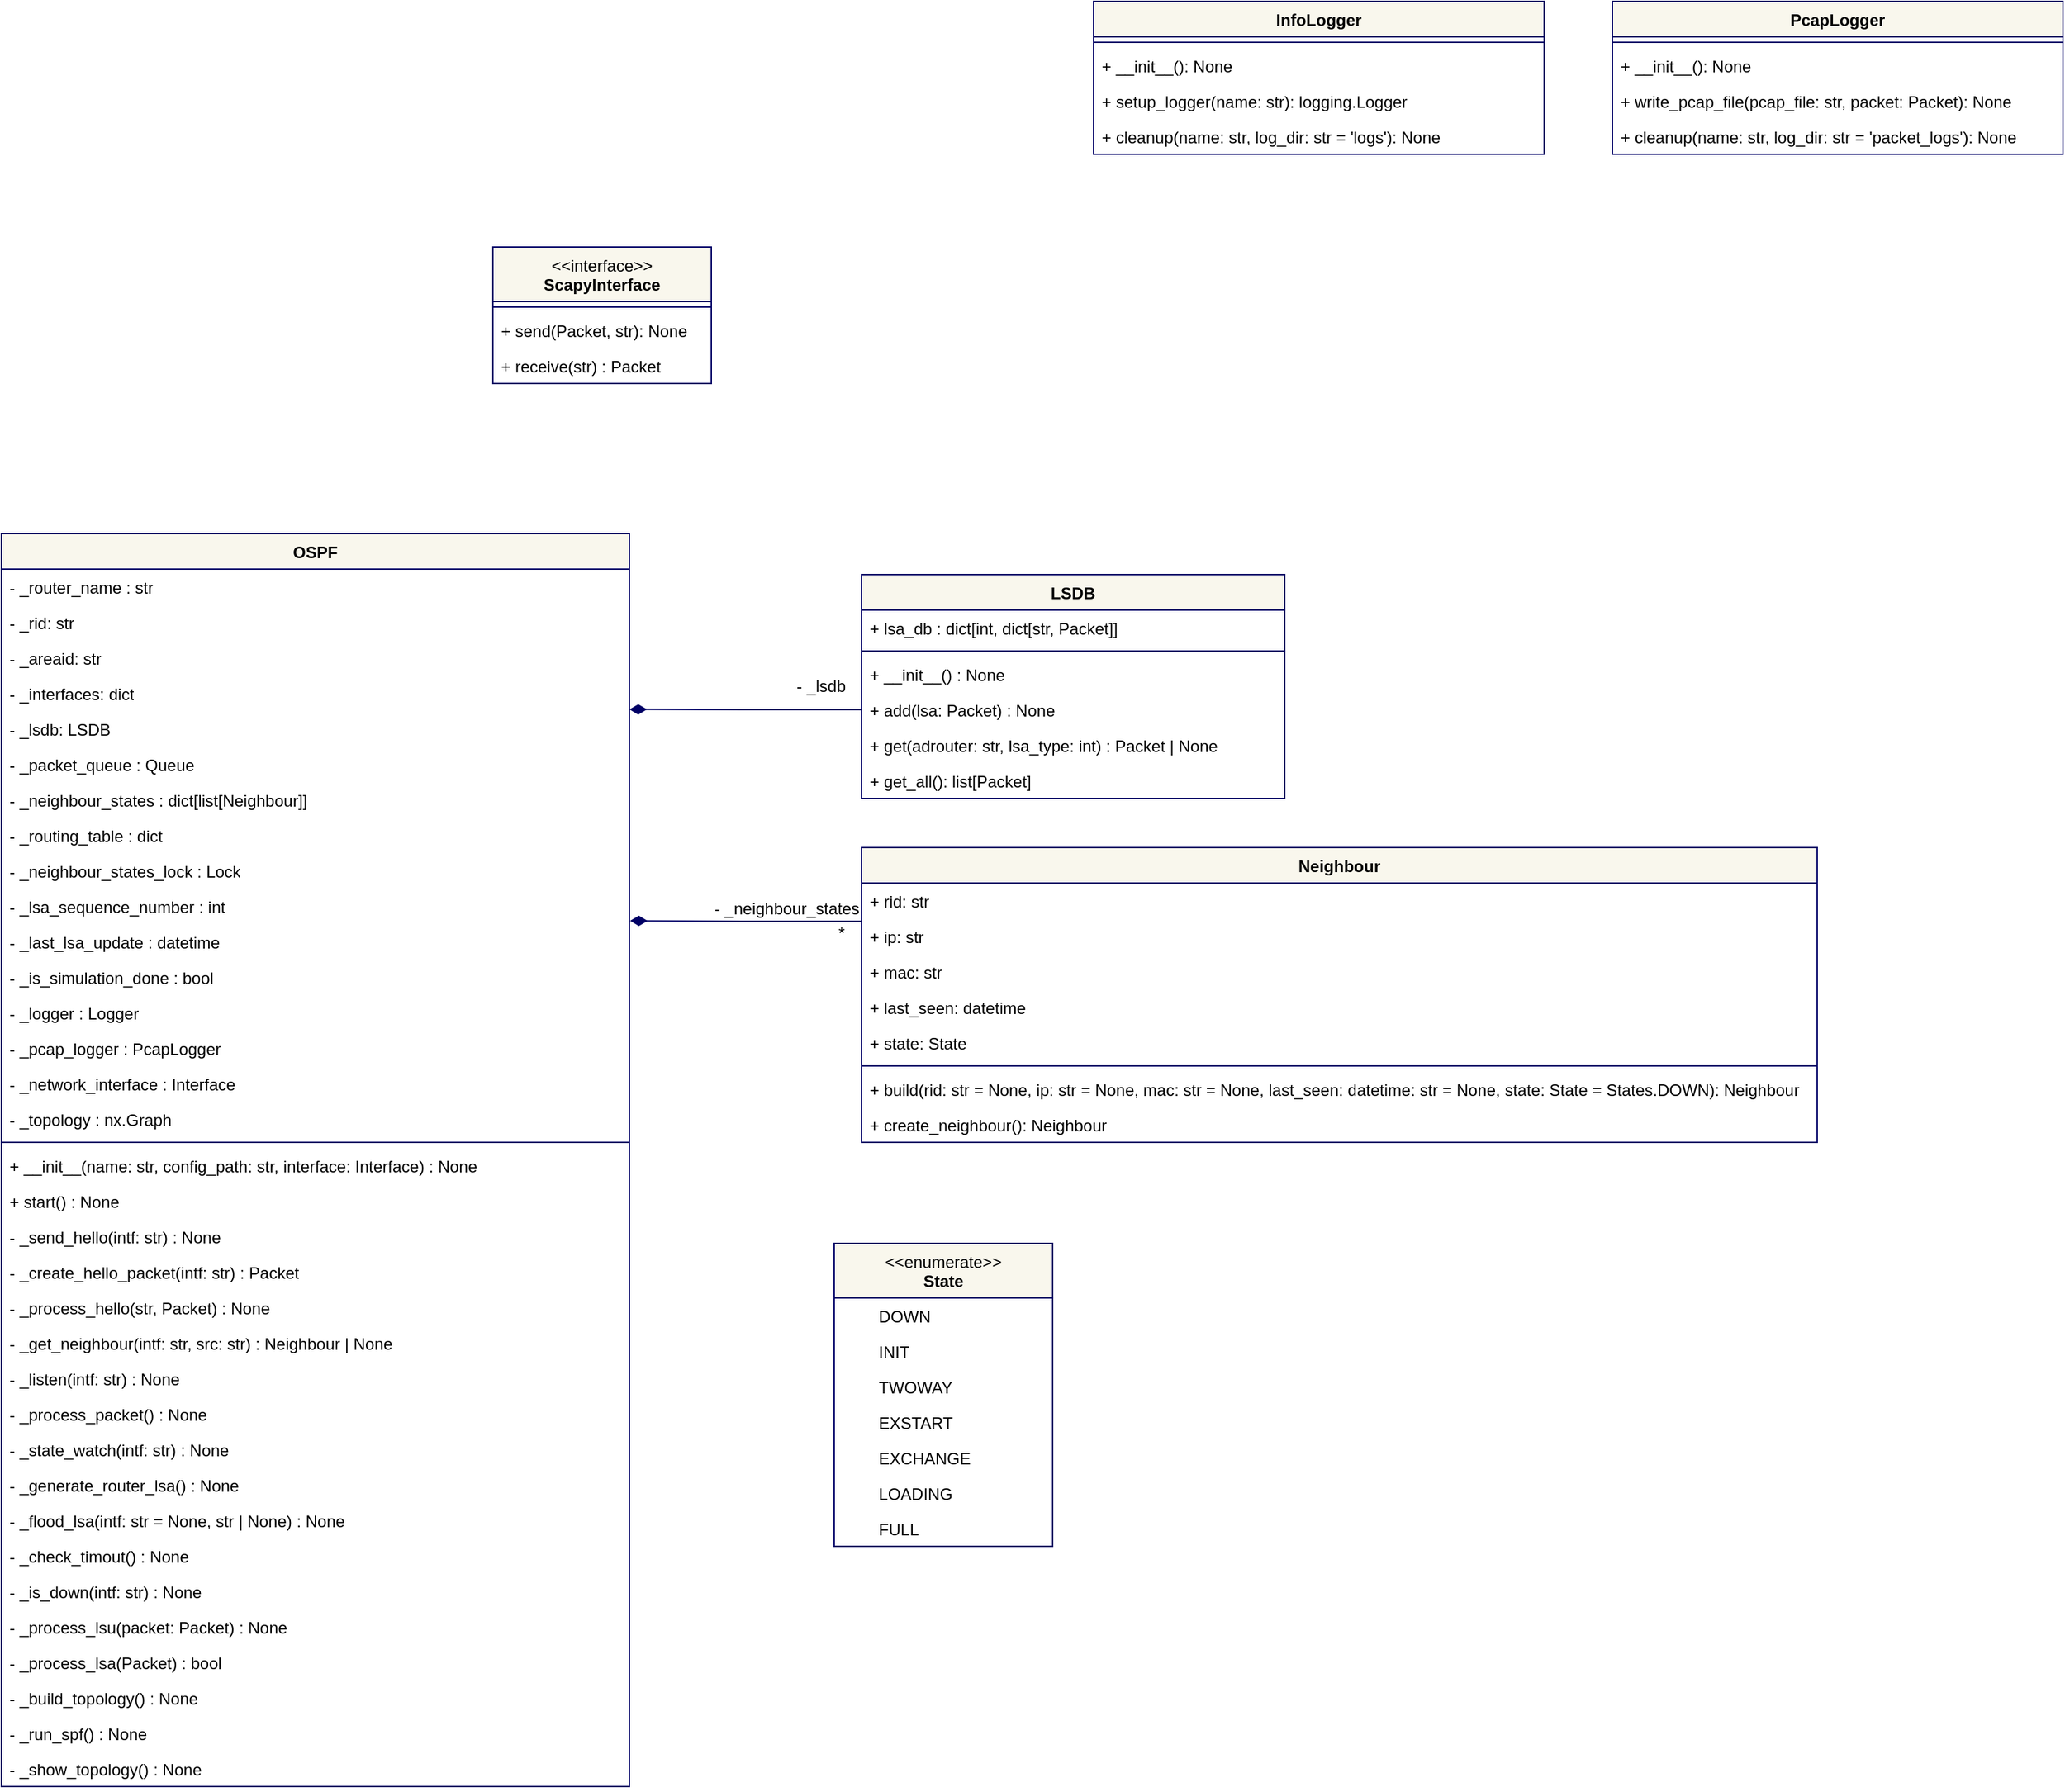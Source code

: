 <mxfile version="26.2.2" pages="5">
  <diagram name="osztaly_diagram" id="9rwbBboUZ_P1SYzzjK9R">
    <mxGraphModel dx="1503" dy="893" grid="1" gridSize="10" guides="1" tooltips="1" connect="1" arrows="1" fold="1" page="1" pageScale="1" pageWidth="850" pageHeight="1100" math="0" shadow="0">
      <root>
        <mxCell id="0" />
        <mxCell id="1" parent="0" />
        <mxCell id="_wzTHHUVhcNGA4sqemHy-7" value="&lt;div&gt;&lt;span style=&quot;font-weight: normal;&quot;&gt;&amp;lt;&amp;lt;interface&amp;gt;&amp;gt;&lt;/span&gt;&lt;/div&gt;ScapyInterface" style="swimlane;fontStyle=1;align=center;verticalAlign=top;childLayout=stackLayout;horizontal=1;startSize=40;horizontalStack=0;resizeParent=1;resizeParentMax=0;resizeLast=0;collapsible=1;marginBottom=0;whiteSpace=wrap;html=1;rounded=0;strokeColor=#000066;fontFamily=Helvetica;fontSize=12;fontColor=default;fillColor=#f9f7ed;" parent="1" vertex="1">
          <mxGeometry x="400" y="260" width="160" height="100" as="geometry" />
        </mxCell>
        <mxCell id="_wzTHHUVhcNGA4sqemHy-8" value="" style="line;strokeWidth=1;fillColor=#f9f7ed;align=center;verticalAlign=top;spacingTop=-1;spacingLeft=3;spacingRight=3;rotatable=0;labelPosition=right;points=[];portConstraint=eastwest;strokeColor=#000066;rounded=0;fontFamily=Helvetica;fontSize=12;fontColor=default;fontStyle=1;horizontal=1;" parent="_wzTHHUVhcNGA4sqemHy-7" vertex="1">
          <mxGeometry y="40" width="160" height="8" as="geometry" />
        </mxCell>
        <mxCell id="_wzTHHUVhcNGA4sqemHy-9" value="+ send(Packet, str): None" style="text;strokeColor=none;fillColor=none;align=left;verticalAlign=top;spacingLeft=4;spacingRight=4;overflow=hidden;rotatable=0;points=[[0,0.5],[1,0.5]];portConstraint=eastwest;whiteSpace=wrap;html=1;fontFamily=Helvetica;fontSize=12;fontColor=default;fontStyle=0;horizontal=1;" parent="_wzTHHUVhcNGA4sqemHy-7" vertex="1">
          <mxGeometry y="48" width="160" height="26" as="geometry" />
        </mxCell>
        <mxCell id="_wzTHHUVhcNGA4sqemHy-10" value="+ receive(str) : Packet" style="text;strokeColor=none;fillColor=none;align=left;verticalAlign=top;spacingLeft=4;spacingRight=4;overflow=hidden;rotatable=0;points=[[0,0.5],[1,0.5]];portConstraint=eastwest;whiteSpace=wrap;html=1;fontFamily=Helvetica;fontSize=12;fontColor=default;fontStyle=0;horizontal=1;" parent="_wzTHHUVhcNGA4sqemHy-7" vertex="1">
          <mxGeometry y="74" width="160" height="26" as="geometry" />
        </mxCell>
        <mxCell id="_wzTHHUVhcNGA4sqemHy-11" value="LSDB" style="swimlane;fontStyle=1;align=center;verticalAlign=top;childLayout=stackLayout;horizontal=1;startSize=26;horizontalStack=0;resizeParent=1;resizeParentMax=0;resizeLast=0;collapsible=1;marginBottom=0;whiteSpace=wrap;html=1;rounded=0;strokeColor=#000066;fontFamily=Helvetica;fontSize=12;fontColor=default;fillColor=#f9f7ed;" parent="1" vertex="1">
          <mxGeometry x="670" y="500" width="310" height="164" as="geometry" />
        </mxCell>
        <mxCell id="_wzTHHUVhcNGA4sqemHy-12" value="+ lsa_db : dict[int, dict[str, Packet]]" style="text;strokeColor=none;fillColor=none;align=left;verticalAlign=top;spacingLeft=4;spacingRight=4;overflow=hidden;rotatable=0;points=[[0,0.5],[1,0.5]];portConstraint=eastwest;whiteSpace=wrap;html=1;fontFamily=Helvetica;fontSize=12;fontColor=default;fontStyle=0;horizontal=1;" parent="_wzTHHUVhcNGA4sqemHy-11" vertex="1">
          <mxGeometry y="26" width="310" height="26" as="geometry" />
        </mxCell>
        <mxCell id="_wzTHHUVhcNGA4sqemHy-13" value="" style="line;strokeWidth=1;fillColor=#f9f7ed;align=center;verticalAlign=top;spacingTop=-1;spacingLeft=3;spacingRight=3;rotatable=0;labelPosition=right;points=[];portConstraint=eastwest;strokeColor=#000066;rounded=0;fontFamily=Helvetica;fontSize=12;fontColor=default;fontStyle=1;horizontal=1;" parent="_wzTHHUVhcNGA4sqemHy-11" vertex="1">
          <mxGeometry y="52" width="310" height="8" as="geometry" />
        </mxCell>
        <mxCell id="_wzTHHUVhcNGA4sqemHy-25" value="+ __init__() : None" style="text;strokeColor=none;fillColor=none;align=left;verticalAlign=top;spacingLeft=4;spacingRight=4;overflow=hidden;rotatable=0;points=[[0,0.5],[1,0.5]];portConstraint=eastwest;whiteSpace=wrap;html=1;fontFamily=Helvetica;fontSize=12;fontColor=default;fontStyle=0;horizontal=1;" parent="_wzTHHUVhcNGA4sqemHy-11" vertex="1">
          <mxGeometry y="60" width="310" height="26" as="geometry" />
        </mxCell>
        <mxCell id="_wzTHHUVhcNGA4sqemHy-14" value="+ add(lsa: Packet) : None" style="text;strokeColor=none;fillColor=none;align=left;verticalAlign=top;spacingLeft=4;spacingRight=4;overflow=hidden;rotatable=0;points=[[0,0.5],[1,0.5]];portConstraint=eastwest;whiteSpace=wrap;html=1;fontFamily=Helvetica;fontSize=12;fontColor=default;fontStyle=0;horizontal=1;" parent="_wzTHHUVhcNGA4sqemHy-11" vertex="1">
          <mxGeometry y="86" width="310" height="26" as="geometry" />
        </mxCell>
        <mxCell id="_wzTHHUVhcNGA4sqemHy-15" value="+ get(adrouter: str, lsa_type: int) : Packet | None" style="text;strokeColor=none;fillColor=none;align=left;verticalAlign=top;spacingLeft=4;spacingRight=4;overflow=hidden;rotatable=0;points=[[0,0.5],[1,0.5]];portConstraint=eastwest;whiteSpace=wrap;html=1;fontFamily=Helvetica;fontSize=12;fontColor=default;fontStyle=0;horizontal=1;" parent="_wzTHHUVhcNGA4sqemHy-11" vertex="1">
          <mxGeometry y="112" width="310" height="26" as="geometry" />
        </mxCell>
        <mxCell id="_wzTHHUVhcNGA4sqemHy-20" value="+ get_all(): list[Packet]" style="text;strokeColor=none;fillColor=none;align=left;verticalAlign=top;spacingLeft=4;spacingRight=4;overflow=hidden;rotatable=0;points=[[0,0.5],[1,0.5]];portConstraint=eastwest;whiteSpace=wrap;html=1;fontFamily=Helvetica;fontSize=12;fontColor=default;fontStyle=0;horizontal=1;" parent="_wzTHHUVhcNGA4sqemHy-11" vertex="1">
          <mxGeometry y="138" width="310" height="26" as="geometry" />
        </mxCell>
        <mxCell id="_wzTHHUVhcNGA4sqemHy-21" value="OSPF" style="swimlane;fontStyle=1;align=center;verticalAlign=top;childLayout=stackLayout;horizontal=1;startSize=26;horizontalStack=0;resizeParent=1;resizeParentMax=0;resizeLast=0;collapsible=1;marginBottom=0;whiteSpace=wrap;html=1;rounded=0;strokeColor=#000066;fontFamily=Helvetica;fontSize=12;fontColor=default;fillColor=#f9f7ed;" parent="1" vertex="1">
          <mxGeometry x="40" y="470" width="460" height="918" as="geometry" />
        </mxCell>
        <mxCell id="_wzTHHUVhcNGA4sqemHy-22" value="- _router_name : str" style="text;strokeColor=none;fillColor=none;align=left;verticalAlign=top;spacingLeft=4;spacingRight=4;overflow=hidden;rotatable=0;points=[[0,0.5],[1,0.5]];portConstraint=eastwest;whiteSpace=wrap;html=1;fontFamily=Helvetica;fontSize=12;fontColor=default;fontStyle=0;horizontal=1;" parent="_wzTHHUVhcNGA4sqemHy-21" vertex="1">
          <mxGeometry y="26" width="460" height="26" as="geometry" />
        </mxCell>
        <mxCell id="_wzTHHUVhcNGA4sqemHy-47" value="- _rid: str" style="text;strokeColor=none;fillColor=none;align=left;verticalAlign=top;spacingLeft=4;spacingRight=4;overflow=hidden;rotatable=0;points=[[0,0.5],[1,0.5]];portConstraint=eastwest;whiteSpace=wrap;html=1;fontFamily=Helvetica;fontSize=12;fontColor=default;fontStyle=0;horizontal=1;" parent="_wzTHHUVhcNGA4sqemHy-21" vertex="1">
          <mxGeometry y="52" width="460" height="26" as="geometry" />
        </mxCell>
        <mxCell id="_wzTHHUVhcNGA4sqemHy-48" value="- _areaid: str" style="text;strokeColor=none;fillColor=none;align=left;verticalAlign=top;spacingLeft=4;spacingRight=4;overflow=hidden;rotatable=0;points=[[0,0.5],[1,0.5]];portConstraint=eastwest;whiteSpace=wrap;html=1;fontFamily=Helvetica;fontSize=12;fontColor=default;fontStyle=0;horizontal=1;" parent="_wzTHHUVhcNGA4sqemHy-21" vertex="1">
          <mxGeometry y="78" width="460" height="26" as="geometry" />
        </mxCell>
        <mxCell id="_wzTHHUVhcNGA4sqemHy-49" value="- _interfaces: dict" style="text;strokeColor=none;fillColor=none;align=left;verticalAlign=top;spacingLeft=4;spacingRight=4;overflow=hidden;rotatable=0;points=[[0,0.5],[1,0.5]];portConstraint=eastwest;whiteSpace=wrap;html=1;fontFamily=Helvetica;fontSize=12;fontColor=default;fontStyle=0;horizontal=1;" parent="_wzTHHUVhcNGA4sqemHy-21" vertex="1">
          <mxGeometry y="104" width="460" height="26" as="geometry" />
        </mxCell>
        <mxCell id="_wzTHHUVhcNGA4sqemHy-50" value="- _lsdb: LSDB" style="text;strokeColor=none;fillColor=none;align=left;verticalAlign=top;spacingLeft=4;spacingRight=4;overflow=hidden;rotatable=0;points=[[0,0.5],[1,0.5]];portConstraint=eastwest;whiteSpace=wrap;html=1;fontFamily=Helvetica;fontSize=12;fontColor=default;fontStyle=0;horizontal=1;" parent="_wzTHHUVhcNGA4sqemHy-21" vertex="1">
          <mxGeometry y="130" width="460" height="26" as="geometry" />
        </mxCell>
        <mxCell id="_wzTHHUVhcNGA4sqemHy-51" value="- _packet_queue : Queue" style="text;strokeColor=none;fillColor=none;align=left;verticalAlign=top;spacingLeft=4;spacingRight=4;overflow=hidden;rotatable=0;points=[[0,0.5],[1,0.5]];portConstraint=eastwest;whiteSpace=wrap;html=1;fontFamily=Helvetica;fontSize=12;fontColor=default;fontStyle=0;horizontal=1;" parent="_wzTHHUVhcNGA4sqemHy-21" vertex="1">
          <mxGeometry y="156" width="460" height="26" as="geometry" />
        </mxCell>
        <mxCell id="_wzTHHUVhcNGA4sqemHy-52" value="- _neighbour_states : dict[list[Neighbour]]" style="text;strokeColor=none;fillColor=none;align=left;verticalAlign=top;spacingLeft=4;spacingRight=4;overflow=hidden;rotatable=0;points=[[0,0.5],[1,0.5]];portConstraint=eastwest;whiteSpace=wrap;html=1;fontFamily=Helvetica;fontSize=12;fontColor=default;fontStyle=0;horizontal=1;" parent="_wzTHHUVhcNGA4sqemHy-21" vertex="1">
          <mxGeometry y="182" width="460" height="26" as="geometry" />
        </mxCell>
        <mxCell id="_wzTHHUVhcNGA4sqemHy-53" value="- _routing_table : dict" style="text;strokeColor=none;fillColor=none;align=left;verticalAlign=top;spacingLeft=4;spacingRight=4;overflow=hidden;rotatable=0;points=[[0,0.5],[1,0.5]];portConstraint=eastwest;whiteSpace=wrap;html=1;fontFamily=Helvetica;fontSize=12;fontColor=default;fontStyle=0;horizontal=1;" parent="_wzTHHUVhcNGA4sqemHy-21" vertex="1">
          <mxGeometry y="208" width="460" height="26" as="geometry" />
        </mxCell>
        <mxCell id="_wzTHHUVhcNGA4sqemHy-54" value="- _neighbour_states_lock : Lock" style="text;strokeColor=none;fillColor=none;align=left;verticalAlign=top;spacingLeft=4;spacingRight=4;overflow=hidden;rotatable=0;points=[[0,0.5],[1,0.5]];portConstraint=eastwest;whiteSpace=wrap;html=1;fontFamily=Helvetica;fontSize=12;fontColor=default;fontStyle=0;horizontal=1;" parent="_wzTHHUVhcNGA4sqemHy-21" vertex="1">
          <mxGeometry y="234" width="460" height="26" as="geometry" />
        </mxCell>
        <mxCell id="_wzTHHUVhcNGA4sqemHy-55" value="- _lsa_sequence_number : int" style="text;strokeColor=none;fillColor=none;align=left;verticalAlign=top;spacingLeft=4;spacingRight=4;overflow=hidden;rotatable=0;points=[[0,0.5],[1,0.5]];portConstraint=eastwest;whiteSpace=wrap;html=1;fontFamily=Helvetica;fontSize=12;fontColor=default;fontStyle=0;horizontal=1;" parent="_wzTHHUVhcNGA4sqemHy-21" vertex="1">
          <mxGeometry y="260" width="460" height="26" as="geometry" />
        </mxCell>
        <mxCell id="_wzTHHUVhcNGA4sqemHy-56" value="- _last_lsa_update : datetime" style="text;strokeColor=none;fillColor=none;align=left;verticalAlign=top;spacingLeft=4;spacingRight=4;overflow=hidden;rotatable=0;points=[[0,0.5],[1,0.5]];portConstraint=eastwest;whiteSpace=wrap;html=1;fontFamily=Helvetica;fontSize=12;fontColor=default;fontStyle=0;horizontal=1;" parent="_wzTHHUVhcNGA4sqemHy-21" vertex="1">
          <mxGeometry y="286" width="460" height="26" as="geometry" />
        </mxCell>
        <mxCell id="_wzTHHUVhcNGA4sqemHy-89" value="- _is_simulation_done : bool" style="text;strokeColor=none;fillColor=none;align=left;verticalAlign=top;spacingLeft=4;spacingRight=4;overflow=hidden;rotatable=0;points=[[0,0.5],[1,0.5]];portConstraint=eastwest;whiteSpace=wrap;html=1;fontFamily=Helvetica;fontSize=12;fontColor=default;fontStyle=0;horizontal=1;" parent="_wzTHHUVhcNGA4sqemHy-21" vertex="1">
          <mxGeometry y="312" width="460" height="26" as="geometry" />
        </mxCell>
        <mxCell id="_wzTHHUVhcNGA4sqemHy-90" value="- _logger : Logger" style="text;strokeColor=none;fillColor=none;align=left;verticalAlign=top;spacingLeft=4;spacingRight=4;overflow=hidden;rotatable=0;points=[[0,0.5],[1,0.5]];portConstraint=eastwest;whiteSpace=wrap;html=1;fontFamily=Helvetica;fontSize=12;fontColor=default;fontStyle=0;horizontal=1;" parent="_wzTHHUVhcNGA4sqemHy-21" vertex="1">
          <mxGeometry y="338" width="460" height="26" as="geometry" />
        </mxCell>
        <mxCell id="7TIcUETGT7Q3gCSQZjZl-11" value="- _pcap_logger : PcapLogger" style="text;strokeColor=none;fillColor=none;align=left;verticalAlign=top;spacingLeft=4;spacingRight=4;overflow=hidden;rotatable=0;points=[[0,0.5],[1,0.5]];portConstraint=eastwest;whiteSpace=wrap;html=1;fontFamily=Helvetica;fontSize=12;fontColor=default;fontStyle=0;horizontal=1;" vertex="1" parent="_wzTHHUVhcNGA4sqemHy-21">
          <mxGeometry y="364" width="460" height="26" as="geometry" />
        </mxCell>
        <mxCell id="_wzTHHUVhcNGA4sqemHy-91" value="- _network_interface : Interface" style="text;strokeColor=none;fillColor=none;align=left;verticalAlign=top;spacingLeft=4;spacingRight=4;overflow=hidden;rotatable=0;points=[[0,0.5],[1,0.5]];portConstraint=eastwest;whiteSpace=wrap;html=1;fontFamily=Helvetica;fontSize=12;fontColor=default;fontStyle=0;horizontal=1;" parent="_wzTHHUVhcNGA4sqemHy-21" vertex="1">
          <mxGeometry y="390" width="460" height="26" as="geometry" />
        </mxCell>
        <mxCell id="_wzTHHUVhcNGA4sqemHy-95" value="- _topology : nx.Graph" style="text;strokeColor=none;fillColor=none;align=left;verticalAlign=top;spacingLeft=4;spacingRight=4;overflow=hidden;rotatable=0;points=[[0,0.5],[1,0.5]];portConstraint=eastwest;whiteSpace=wrap;html=1;fontFamily=Helvetica;fontSize=12;fontColor=default;fontStyle=0;horizontal=1;" parent="_wzTHHUVhcNGA4sqemHy-21" vertex="1">
          <mxGeometry y="416" width="460" height="26" as="geometry" />
        </mxCell>
        <mxCell id="_wzTHHUVhcNGA4sqemHy-23" value="" style="line;strokeWidth=1;fillColor=#f9f7ed;align=center;verticalAlign=top;spacingTop=-1;spacingLeft=3;spacingRight=3;rotatable=0;labelPosition=right;points=[];portConstraint=eastwest;strokeColor=#000066;rounded=0;fontFamily=Helvetica;fontSize=12;fontColor=default;fontStyle=0;horizontal=1;" parent="_wzTHHUVhcNGA4sqemHy-21" vertex="1">
          <mxGeometry y="442" width="460" height="8" as="geometry" />
        </mxCell>
        <mxCell id="_wzTHHUVhcNGA4sqemHy-24" value="+ __init__(name: str, config_path: str, interface: Interface) : None" style="text;strokeColor=none;fillColor=none;align=left;verticalAlign=top;spacingLeft=4;spacingRight=4;overflow=hidden;rotatable=0;points=[[0,0.5],[1,0.5]];portConstraint=eastwest;whiteSpace=wrap;html=1;fontFamily=Helvetica;fontSize=12;fontColor=default;fontStyle=0;horizontal=1;" parent="_wzTHHUVhcNGA4sqemHy-21" vertex="1">
          <mxGeometry y="450" width="460" height="26" as="geometry" />
        </mxCell>
        <mxCell id="_wzTHHUVhcNGA4sqemHy-46" value="+ start() : None" style="text;strokeColor=none;fillColor=none;align=left;verticalAlign=top;spacingLeft=4;spacingRight=4;overflow=hidden;rotatable=0;points=[[0,0.5],[1,0.5]];portConstraint=eastwest;whiteSpace=wrap;html=1;fontFamily=Helvetica;fontSize=12;fontColor=default;fontStyle=0;horizontal=1;" parent="_wzTHHUVhcNGA4sqemHy-21" vertex="1">
          <mxGeometry y="476" width="460" height="26" as="geometry" />
        </mxCell>
        <mxCell id="_wzTHHUVhcNGA4sqemHy-26" value="- _send_hello(intf: str) : None" style="text;strokeColor=none;fillColor=none;align=left;verticalAlign=top;spacingLeft=4;spacingRight=4;overflow=hidden;rotatable=0;points=[[0,0.5],[1,0.5]];portConstraint=eastwest;whiteSpace=wrap;html=1;fontFamily=Helvetica;fontSize=12;fontColor=default;fontStyle=0;horizontal=1;" parent="_wzTHHUVhcNGA4sqemHy-21" vertex="1">
          <mxGeometry y="502" width="460" height="26" as="geometry" />
        </mxCell>
        <mxCell id="_wzTHHUVhcNGA4sqemHy-27" value="- _create_hello_packet(intf: str) : Packet" style="text;strokeColor=none;fillColor=none;align=left;verticalAlign=top;spacingLeft=4;spacingRight=4;overflow=hidden;rotatable=0;points=[[0,0.5],[1,0.5]];portConstraint=eastwest;whiteSpace=wrap;html=1;fontFamily=Helvetica;fontSize=12;fontColor=default;fontStyle=0;horizontal=1;" parent="_wzTHHUVhcNGA4sqemHy-21" vertex="1">
          <mxGeometry y="528" width="460" height="26" as="geometry" />
        </mxCell>
        <mxCell id="_wzTHHUVhcNGA4sqemHy-28" value="- _process_hello(str, Packet) : None" style="text;strokeColor=none;fillColor=none;align=left;verticalAlign=top;spacingLeft=4;spacingRight=4;overflow=hidden;rotatable=0;points=[[0,0.5],[1,0.5]];portConstraint=eastwest;whiteSpace=wrap;html=1;fontFamily=Helvetica;fontSize=12;fontColor=default;fontStyle=0;horizontal=1;" parent="_wzTHHUVhcNGA4sqemHy-21" vertex="1">
          <mxGeometry y="554" width="460" height="26" as="geometry" />
        </mxCell>
        <mxCell id="_wzTHHUVhcNGA4sqemHy-29" value="- _get_neighbour(intf: str, src: str) : Neighbour | None" style="text;strokeColor=none;fillColor=none;align=left;verticalAlign=top;spacingLeft=4;spacingRight=4;overflow=hidden;rotatable=0;points=[[0,0.5],[1,0.5]];portConstraint=eastwest;whiteSpace=wrap;html=1;fontFamily=Helvetica;fontSize=12;fontColor=default;fontStyle=0;horizontal=1;" parent="_wzTHHUVhcNGA4sqemHy-21" vertex="1">
          <mxGeometry y="580" width="460" height="26" as="geometry" />
        </mxCell>
        <mxCell id="_wzTHHUVhcNGA4sqemHy-31" value="- _listen(intf: str) : None" style="text;strokeColor=none;fillColor=none;align=left;verticalAlign=top;spacingLeft=4;spacingRight=4;overflow=hidden;rotatable=0;points=[[0,0.5],[1,0.5]];portConstraint=eastwest;whiteSpace=wrap;html=1;fontFamily=Helvetica;fontSize=12;fontColor=default;fontStyle=0;horizontal=1;" parent="_wzTHHUVhcNGA4sqemHy-21" vertex="1">
          <mxGeometry y="606" width="460" height="26" as="geometry" />
        </mxCell>
        <mxCell id="_wzTHHUVhcNGA4sqemHy-32" value="- _process_packet() : None" style="text;strokeColor=none;fillColor=none;align=left;verticalAlign=top;spacingLeft=4;spacingRight=4;overflow=hidden;rotatable=0;points=[[0,0.5],[1,0.5]];portConstraint=eastwest;whiteSpace=wrap;html=1;fontFamily=Helvetica;fontSize=12;fontColor=default;fontStyle=0;horizontal=1;" parent="_wzTHHUVhcNGA4sqemHy-21" vertex="1">
          <mxGeometry y="632" width="460" height="26" as="geometry" />
        </mxCell>
        <mxCell id="_wzTHHUVhcNGA4sqemHy-36" value="- _state_watch(intf: str) : None" style="text;strokeColor=none;fillColor=none;align=left;verticalAlign=top;spacingLeft=4;spacingRight=4;overflow=hidden;rotatable=0;points=[[0,0.5],[1,0.5]];portConstraint=eastwest;whiteSpace=wrap;html=1;fontFamily=Helvetica;fontSize=12;fontColor=default;fontStyle=0;horizontal=1;" parent="_wzTHHUVhcNGA4sqemHy-21" vertex="1">
          <mxGeometry y="658" width="460" height="26" as="geometry" />
        </mxCell>
        <mxCell id="_wzTHHUVhcNGA4sqemHy-37" value="- _generate_router_lsa() : None" style="text;strokeColor=none;fillColor=none;align=left;verticalAlign=top;spacingLeft=4;spacingRight=4;overflow=hidden;rotatable=0;points=[[0,0.5],[1,0.5]];portConstraint=eastwest;whiteSpace=wrap;html=1;fontFamily=Helvetica;fontSize=12;fontColor=default;fontStyle=0;horizontal=1;" parent="_wzTHHUVhcNGA4sqemHy-21" vertex="1">
          <mxGeometry y="684" width="460" height="26" as="geometry" />
        </mxCell>
        <mxCell id="_wzTHHUVhcNGA4sqemHy-38" value="- _flood_lsa(intf: str = None, str | None) : None" style="text;strokeColor=none;fillColor=none;align=left;verticalAlign=top;spacingLeft=4;spacingRight=4;overflow=hidden;rotatable=0;points=[[0,0.5],[1,0.5]];portConstraint=eastwest;whiteSpace=wrap;html=1;fontFamily=Helvetica;fontSize=12;fontColor=default;fontStyle=0;horizontal=1;" parent="_wzTHHUVhcNGA4sqemHy-21" vertex="1">
          <mxGeometry y="710" width="460" height="26" as="geometry" />
        </mxCell>
        <mxCell id="_wzTHHUVhcNGA4sqemHy-45" value="- _check_timout() : None" style="text;strokeColor=none;fillColor=none;align=left;verticalAlign=top;spacingLeft=4;spacingRight=4;overflow=hidden;rotatable=0;points=[[0,0.5],[1,0.5]];portConstraint=eastwest;whiteSpace=wrap;html=1;fontFamily=Helvetica;fontSize=12;fontColor=default;fontStyle=0;horizontal=1;" parent="_wzTHHUVhcNGA4sqemHy-21" vertex="1">
          <mxGeometry y="736" width="460" height="26" as="geometry" />
        </mxCell>
        <mxCell id="_wzTHHUVhcNGA4sqemHy-40" value="- _is_down(intf: str) : None" style="text;strokeColor=none;fillColor=none;align=left;verticalAlign=top;spacingLeft=4;spacingRight=4;overflow=hidden;rotatable=0;points=[[0,0.5],[1,0.5]];portConstraint=eastwest;whiteSpace=wrap;html=1;fontFamily=Helvetica;fontSize=12;fontColor=default;fontStyle=0;horizontal=1;" parent="_wzTHHUVhcNGA4sqemHy-21" vertex="1">
          <mxGeometry y="762" width="460" height="26" as="geometry" />
        </mxCell>
        <mxCell id="_wzTHHUVhcNGA4sqemHy-41" value="- _process_lsu(packet: Packet) : None" style="text;strokeColor=none;fillColor=none;align=left;verticalAlign=top;spacingLeft=4;spacingRight=4;overflow=hidden;rotatable=0;points=[[0,0.5],[1,0.5]];portConstraint=eastwest;whiteSpace=wrap;html=1;fontFamily=Helvetica;fontSize=12;fontColor=default;fontStyle=0;horizontal=1;" parent="_wzTHHUVhcNGA4sqemHy-21" vertex="1">
          <mxGeometry y="788" width="460" height="26" as="geometry" />
        </mxCell>
        <mxCell id="_wzTHHUVhcNGA4sqemHy-42" value="- _process_lsa(Packet) : bool" style="text;strokeColor=none;fillColor=none;align=left;verticalAlign=top;spacingLeft=4;spacingRight=4;overflow=hidden;rotatable=0;points=[[0,0.5],[1,0.5]];portConstraint=eastwest;whiteSpace=wrap;html=1;fontFamily=Helvetica;fontSize=12;fontColor=default;fontStyle=0;horizontal=1;" parent="_wzTHHUVhcNGA4sqemHy-21" vertex="1">
          <mxGeometry y="814" width="460" height="26" as="geometry" />
        </mxCell>
        <mxCell id="_wzTHHUVhcNGA4sqemHy-43" value="- _build_topology() : None&amp;nbsp;" style="text;strokeColor=none;fillColor=none;align=left;verticalAlign=top;spacingLeft=4;spacingRight=4;overflow=hidden;rotatable=0;points=[[0,0.5],[1,0.5]];portConstraint=eastwest;whiteSpace=wrap;html=1;fontFamily=Helvetica;fontSize=12;fontColor=default;fontStyle=0;horizontal=1;" parent="_wzTHHUVhcNGA4sqemHy-21" vertex="1">
          <mxGeometry y="840" width="460" height="26" as="geometry" />
        </mxCell>
        <mxCell id="_wzTHHUVhcNGA4sqemHy-44" value="- _run_spf() : None" style="text;strokeColor=none;fillColor=none;align=left;verticalAlign=top;spacingLeft=4;spacingRight=4;overflow=hidden;rotatable=0;points=[[0,0.5],[1,0.5]];portConstraint=eastwest;whiteSpace=wrap;html=1;fontFamily=Helvetica;fontSize=12;fontColor=default;fontStyle=0;horizontal=1;" parent="_wzTHHUVhcNGA4sqemHy-21" vertex="1">
          <mxGeometry y="866" width="460" height="26" as="geometry" />
        </mxCell>
        <mxCell id="7TIcUETGT7Q3gCSQZjZl-12" value="- _show_topology() : None&amp;nbsp;" style="text;strokeColor=none;fillColor=none;align=left;verticalAlign=top;spacingLeft=4;spacingRight=4;overflow=hidden;rotatable=0;points=[[0,0.5],[1,0.5]];portConstraint=eastwest;whiteSpace=wrap;html=1;fontFamily=Helvetica;fontSize=12;fontColor=default;fontStyle=0;horizontal=1;" vertex="1" parent="_wzTHHUVhcNGA4sqemHy-21">
          <mxGeometry y="892" width="460" height="26" as="geometry" />
        </mxCell>
        <mxCell id="ZsYYwnW1BiQkOWCwClHJ-1" value="InfoLogger" style="swimlane;fontStyle=1;align=center;verticalAlign=top;childLayout=stackLayout;horizontal=1;startSize=26;horizontalStack=0;resizeParent=1;resizeParentMax=0;resizeLast=0;collapsible=1;marginBottom=0;whiteSpace=wrap;html=1;rounded=0;strokeColor=#000066;fontFamily=Helvetica;fontSize=12;fontColor=default;fillColor=#f9f7ed;" parent="1" vertex="1">
          <mxGeometry x="840" y="80" width="330" height="112" as="geometry" />
        </mxCell>
        <mxCell id="ZsYYwnW1BiQkOWCwClHJ-2" value="" style="line;strokeWidth=1;fillColor=#f9f7ed;align=center;verticalAlign=top;spacingTop=-1;spacingLeft=3;spacingRight=3;rotatable=0;labelPosition=right;points=[];portConstraint=eastwest;strokeColor=#000066;rounded=1;fontFamily=Helvetica;fontSize=12;fontColor=default;fontStyle=1;horizontal=1;" parent="ZsYYwnW1BiQkOWCwClHJ-1" vertex="1">
          <mxGeometry y="26" width="330" height="8" as="geometry" />
        </mxCell>
        <mxCell id="ZsYYwnW1BiQkOWCwClHJ-3" value="+ __init__(): None" style="text;strokeColor=none;fillColor=none;align=left;verticalAlign=top;spacingLeft=4;spacingRight=4;overflow=hidden;rotatable=0;points=[[0,0.5],[1,0.5]];portConstraint=eastwest;whiteSpace=wrap;html=1;fontFamily=Helvetica;fontSize=12;fontColor=default;fontStyle=0;horizontal=1;" parent="ZsYYwnW1BiQkOWCwClHJ-1" vertex="1">
          <mxGeometry y="34" width="330" height="26" as="geometry" />
        </mxCell>
        <mxCell id="ZsYYwnW1BiQkOWCwClHJ-4" value="+ setup_logger(name: str): logging.Logger" style="text;strokeColor=none;fillColor=none;align=left;verticalAlign=top;spacingLeft=4;spacingRight=4;overflow=hidden;rotatable=0;points=[[0,0.5],[1,0.5]];portConstraint=eastwest;whiteSpace=wrap;html=1;fontFamily=Helvetica;fontSize=12;fontColor=default;fontStyle=0;horizontal=1;" parent="ZsYYwnW1BiQkOWCwClHJ-1" vertex="1">
          <mxGeometry y="60" width="330" height="26" as="geometry" />
        </mxCell>
        <mxCell id="TmQ4V3FKKDf71D60dRSO-2" value="+ cleanup(name: str, log_dir: str = &#39;logs&#39;): None" style="text;strokeColor=none;fillColor=none;align=left;verticalAlign=top;spacingLeft=4;spacingRight=4;overflow=hidden;rotatable=0;points=[[0,0.5],[1,0.5]];portConstraint=eastwest;whiteSpace=wrap;html=1;fontFamily=Helvetica;fontSize=12;fontColor=default;fontStyle=0;horizontal=1;" parent="ZsYYwnW1BiQkOWCwClHJ-1" vertex="1">
          <mxGeometry y="86" width="330" height="26" as="geometry" />
        </mxCell>
        <mxCell id="HSfF7psIsuiLzzRT1t3q-1" value="PcapLogger" style="swimlane;fontStyle=1;align=center;verticalAlign=top;childLayout=stackLayout;horizontal=1;startSize=26;horizontalStack=0;resizeParent=1;resizeParentMax=0;resizeLast=0;collapsible=1;marginBottom=0;whiteSpace=wrap;html=1;rounded=0;strokeColor=#000066;fontFamily=Helvetica;fontSize=12;fontColor=default;fillColor=#f9f7ed;" parent="1" vertex="1">
          <mxGeometry x="1220" y="80" width="330" height="112" as="geometry" />
        </mxCell>
        <mxCell id="HSfF7psIsuiLzzRT1t3q-2" value="" style="line;strokeWidth=1;fillColor=#f9f7ed;align=center;verticalAlign=top;spacingTop=-1;spacingLeft=3;spacingRight=3;rotatable=0;labelPosition=right;points=[];portConstraint=eastwest;strokeColor=#000066;rounded=1;fontFamily=Helvetica;fontSize=12;fontColor=default;fontStyle=1;horizontal=1;" parent="HSfF7psIsuiLzzRT1t3q-1" vertex="1">
          <mxGeometry y="26" width="330" height="8" as="geometry" />
        </mxCell>
        <mxCell id="HSfF7psIsuiLzzRT1t3q-3" value="+ __init__(): None" style="text;strokeColor=none;fillColor=none;align=left;verticalAlign=top;spacingLeft=4;spacingRight=4;overflow=hidden;rotatable=0;points=[[0,0.5],[1,0.5]];portConstraint=eastwest;whiteSpace=wrap;html=1;fontFamily=Helvetica;fontSize=12;fontColor=default;fontStyle=0;horizontal=1;" parent="HSfF7psIsuiLzzRT1t3q-1" vertex="1">
          <mxGeometry y="34" width="330" height="26" as="geometry" />
        </mxCell>
        <mxCell id="HSfF7psIsuiLzzRT1t3q-4" value="+ write_pcap_file(pcap_file: str, packet: Packet): None" style="text;strokeColor=none;fillColor=none;align=left;verticalAlign=top;spacingLeft=4;spacingRight=4;overflow=hidden;rotatable=0;points=[[0,0.5],[1,0.5]];portConstraint=eastwest;whiteSpace=wrap;html=1;fontFamily=Helvetica;fontSize=12;fontColor=default;fontStyle=0;horizontal=1;" parent="HSfF7psIsuiLzzRT1t3q-1" vertex="1">
          <mxGeometry y="60" width="330" height="26" as="geometry" />
        </mxCell>
        <mxCell id="HSfF7psIsuiLzzRT1t3q-5" value="+ cleanup(name: str, log_dir: str = &#39;packet_logs&#39;): None" style="text;strokeColor=none;fillColor=none;align=left;verticalAlign=top;spacingLeft=4;spacingRight=4;overflow=hidden;rotatable=0;points=[[0,0.5],[1,0.5]];portConstraint=eastwest;whiteSpace=wrap;html=1;fontFamily=Helvetica;fontSize=12;fontColor=default;fontStyle=0;horizontal=1;" parent="HSfF7psIsuiLzzRT1t3q-1" vertex="1">
          <mxGeometry y="86" width="330" height="26" as="geometry" />
        </mxCell>
        <mxCell id="7TIcUETGT7Q3gCSQZjZl-2" value="Neighbour" style="swimlane;fontStyle=1;align=center;verticalAlign=top;childLayout=stackLayout;horizontal=1;startSize=26;horizontalStack=0;resizeParent=1;resizeParentMax=0;resizeLast=0;collapsible=1;marginBottom=0;whiteSpace=wrap;html=1;rounded=0;strokeColor=#000066;fontFamily=Helvetica;fontSize=12;fontColor=default;fillColor=#f9f7ed;" vertex="1" parent="1">
          <mxGeometry x="670" y="700" width="700" height="216" as="geometry" />
        </mxCell>
        <mxCell id="7TIcUETGT7Q3gCSQZjZl-3" value="+ rid: str" style="text;strokeColor=none;fillColor=none;align=left;verticalAlign=top;spacingLeft=4;spacingRight=4;overflow=hidden;rotatable=0;points=[[0,0.5],[1,0.5]];portConstraint=eastwest;whiteSpace=wrap;html=1;fontFamily=Helvetica;fontSize=12;fontColor=default;fontStyle=0;horizontal=1;" vertex="1" parent="7TIcUETGT7Q3gCSQZjZl-2">
          <mxGeometry y="26" width="700" height="26" as="geometry" />
        </mxCell>
        <mxCell id="7TIcUETGT7Q3gCSQZjZl-6" value="+ ip: str" style="text;strokeColor=none;fillColor=none;align=left;verticalAlign=top;spacingLeft=4;spacingRight=4;overflow=hidden;rotatable=0;points=[[0,0.5],[1,0.5]];portConstraint=eastwest;whiteSpace=wrap;html=1;fontFamily=Helvetica;fontSize=12;fontColor=default;fontStyle=0;horizontal=1;" vertex="1" parent="7TIcUETGT7Q3gCSQZjZl-2">
          <mxGeometry y="52" width="700" height="26" as="geometry" />
        </mxCell>
        <mxCell id="7TIcUETGT7Q3gCSQZjZl-7" value="+ mac: str" style="text;strokeColor=none;fillColor=none;align=left;verticalAlign=top;spacingLeft=4;spacingRight=4;overflow=hidden;rotatable=0;points=[[0,0.5],[1,0.5]];portConstraint=eastwest;whiteSpace=wrap;html=1;fontFamily=Helvetica;fontSize=12;fontColor=default;fontStyle=0;horizontal=1;" vertex="1" parent="7TIcUETGT7Q3gCSQZjZl-2">
          <mxGeometry y="78" width="700" height="26" as="geometry" />
        </mxCell>
        <mxCell id="7TIcUETGT7Q3gCSQZjZl-8" value="+ last_seen: datetime" style="text;strokeColor=none;fillColor=none;align=left;verticalAlign=top;spacingLeft=4;spacingRight=4;overflow=hidden;rotatable=0;points=[[0,0.5],[1,0.5]];portConstraint=eastwest;whiteSpace=wrap;html=1;fontFamily=Helvetica;fontSize=12;fontColor=default;fontStyle=0;horizontal=1;" vertex="1" parent="7TIcUETGT7Q3gCSQZjZl-2">
          <mxGeometry y="104" width="700" height="26" as="geometry" />
        </mxCell>
        <mxCell id="7TIcUETGT7Q3gCSQZjZl-9" value="+ state: State" style="text;strokeColor=none;fillColor=none;align=left;verticalAlign=top;spacingLeft=4;spacingRight=4;overflow=hidden;rotatable=0;points=[[0,0.5],[1,0.5]];portConstraint=eastwest;whiteSpace=wrap;html=1;fontFamily=Helvetica;fontSize=12;fontColor=default;fontStyle=0;horizontal=1;" vertex="1" parent="7TIcUETGT7Q3gCSQZjZl-2">
          <mxGeometry y="130" width="700" height="26" as="geometry" />
        </mxCell>
        <mxCell id="7TIcUETGT7Q3gCSQZjZl-4" value="" style="line;strokeWidth=1;fillColor=#f9f7ed;align=center;verticalAlign=top;spacingTop=-1;spacingLeft=3;spacingRight=3;rotatable=0;labelPosition=right;points=[];portConstraint=eastwest;strokeColor=#000066;rounded=0;fontFamily=Helvetica;fontSize=12;fontColor=default;fontStyle=1;horizontal=1;" vertex="1" parent="7TIcUETGT7Q3gCSQZjZl-2">
          <mxGeometry y="156" width="700" height="8" as="geometry" />
        </mxCell>
        <mxCell id="7TIcUETGT7Q3gCSQZjZl-5" value="+ build(rid: str = None, ip: str = None, mac: str = None, last_seen: datetime: str = None, state: State = States.DOWN): Neighbour&amp;nbsp;" style="text;strokeColor=none;fillColor=none;align=left;verticalAlign=top;spacingLeft=4;spacingRight=4;overflow=hidden;rotatable=0;points=[[0,0.5],[1,0.5]];portConstraint=eastwest;whiteSpace=wrap;html=1;fontFamily=Helvetica;fontSize=12;fontColor=default;fontStyle=0;horizontal=1;" vertex="1" parent="7TIcUETGT7Q3gCSQZjZl-2">
          <mxGeometry y="164" width="700" height="26" as="geometry" />
        </mxCell>
        <mxCell id="7TIcUETGT7Q3gCSQZjZl-24" value="+ create_neighbour(): Neighbour" style="text;strokeColor=none;fillColor=none;align=left;verticalAlign=top;spacingLeft=4;spacingRight=4;overflow=hidden;rotatable=0;points=[[0,0.5],[1,0.5]];portConstraint=eastwest;whiteSpace=wrap;html=1;fontFamily=Helvetica;fontSize=12;fontColor=default;fontStyle=0;horizontal=1;" vertex="1" parent="7TIcUETGT7Q3gCSQZjZl-2">
          <mxGeometry y="190" width="700" height="26" as="geometry" />
        </mxCell>
        <mxCell id="7TIcUETGT7Q3gCSQZjZl-13" value="&lt;div&gt;&lt;span style=&quot;font-weight: normal;&quot;&gt;&amp;lt;&amp;lt;enumerate&amp;gt;&amp;gt;&lt;/span&gt;&lt;/div&gt;State" style="swimlane;fontStyle=1;align=center;verticalAlign=top;childLayout=stackLayout;horizontal=1;startSize=40;horizontalStack=0;resizeParent=1;resizeParentMax=0;resizeLast=0;collapsible=1;marginBottom=0;whiteSpace=wrap;html=1;rounded=0;strokeColor=#000066;fontFamily=Helvetica;fontSize=12;fontColor=default;fillColor=#f9f7ed;" vertex="1" parent="1">
          <mxGeometry x="650" y="990" width="160" height="222" as="geometry" />
        </mxCell>
        <mxCell id="7TIcUETGT7Q3gCSQZjZl-14" value="&lt;span style=&quot;white-space: pre;&quot;&gt;&#x9;&lt;/span&gt;DOWN" style="text;strokeColor=none;fillColor=none;align=left;verticalAlign=top;spacingLeft=4;spacingRight=4;overflow=hidden;rotatable=0;points=[[0,0.5],[1,0.5]];portConstraint=eastwest;whiteSpace=wrap;html=1;fontFamily=Helvetica;fontSize=12;fontColor=default;fontStyle=0;horizontal=1;" vertex="1" parent="7TIcUETGT7Q3gCSQZjZl-13">
          <mxGeometry y="40" width="160" height="26" as="geometry" />
        </mxCell>
        <mxCell id="7TIcUETGT7Q3gCSQZjZl-17" value="&lt;span style=&quot;white-space: pre;&quot;&gt;&#x9;&lt;/span&gt;INIT" style="text;strokeColor=none;fillColor=none;align=left;verticalAlign=top;spacingLeft=4;spacingRight=4;overflow=hidden;rotatable=0;points=[[0,0.5],[1,0.5]];portConstraint=eastwest;whiteSpace=wrap;html=1;fontFamily=Helvetica;fontSize=12;fontColor=default;fontStyle=0;horizontal=1;" vertex="1" parent="7TIcUETGT7Q3gCSQZjZl-13">
          <mxGeometry y="66" width="160" height="26" as="geometry" />
        </mxCell>
        <mxCell id="7TIcUETGT7Q3gCSQZjZl-18" value="&lt;span style=&quot;white-space: pre;&quot;&gt;&#x9;&lt;/span&gt;TWOWAY" style="text;strokeColor=none;fillColor=none;align=left;verticalAlign=top;spacingLeft=4;spacingRight=4;overflow=hidden;rotatable=0;points=[[0,0.5],[1,0.5]];portConstraint=eastwest;whiteSpace=wrap;html=1;fontFamily=Helvetica;fontSize=12;fontColor=default;fontStyle=0;horizontal=1;" vertex="1" parent="7TIcUETGT7Q3gCSQZjZl-13">
          <mxGeometry y="92" width="160" height="26" as="geometry" />
        </mxCell>
        <mxCell id="7TIcUETGT7Q3gCSQZjZl-19" value="&lt;span style=&quot;white-space: pre;&quot;&gt;&#x9;&lt;/span&gt;EXSTART" style="text;strokeColor=none;fillColor=none;align=left;verticalAlign=top;spacingLeft=4;spacingRight=4;overflow=hidden;rotatable=0;points=[[0,0.5],[1,0.5]];portConstraint=eastwest;whiteSpace=wrap;html=1;fontFamily=Helvetica;fontSize=12;fontColor=default;fontStyle=0;horizontal=1;" vertex="1" parent="7TIcUETGT7Q3gCSQZjZl-13">
          <mxGeometry y="118" width="160" height="26" as="geometry" />
        </mxCell>
        <mxCell id="7TIcUETGT7Q3gCSQZjZl-20" value="&lt;span style=&quot;white-space: pre;&quot;&gt;&#x9;&lt;/span&gt;EXCHANGE" style="text;strokeColor=none;fillColor=none;align=left;verticalAlign=top;spacingLeft=4;spacingRight=4;overflow=hidden;rotatable=0;points=[[0,0.5],[1,0.5]];portConstraint=eastwest;whiteSpace=wrap;html=1;fontFamily=Helvetica;fontSize=12;fontColor=default;fontStyle=0;horizontal=1;" vertex="1" parent="7TIcUETGT7Q3gCSQZjZl-13">
          <mxGeometry y="144" width="160" height="26" as="geometry" />
        </mxCell>
        <mxCell id="7TIcUETGT7Q3gCSQZjZl-21" value="&lt;span style=&quot;white-space: pre;&quot;&gt;&#x9;&lt;/span&gt;LOADING" style="text;strokeColor=none;fillColor=none;align=left;verticalAlign=top;spacingLeft=4;spacingRight=4;overflow=hidden;rotatable=0;points=[[0,0.5],[1,0.5]];portConstraint=eastwest;whiteSpace=wrap;html=1;fontFamily=Helvetica;fontSize=12;fontColor=default;fontStyle=0;horizontal=1;" vertex="1" parent="7TIcUETGT7Q3gCSQZjZl-13">
          <mxGeometry y="170" width="160" height="26" as="geometry" />
        </mxCell>
        <mxCell id="7TIcUETGT7Q3gCSQZjZl-22" value="&lt;span style=&quot;white-space: pre;&quot;&gt;&#x9;&lt;/span&gt;FULL" style="text;strokeColor=none;fillColor=none;align=left;verticalAlign=top;spacingLeft=4;spacingRight=4;overflow=hidden;rotatable=0;points=[[0,0.5],[1,0.5]];portConstraint=eastwest;whiteSpace=wrap;html=1;fontFamily=Helvetica;fontSize=12;fontColor=default;fontStyle=0;horizontal=1;" vertex="1" parent="7TIcUETGT7Q3gCSQZjZl-13">
          <mxGeometry y="196" width="160" height="26" as="geometry" />
        </mxCell>
        <mxCell id="7TIcUETGT7Q3gCSQZjZl-27" value="" style="group" vertex="1" connectable="0" parent="1">
          <mxGeometry x="610" y="567" width="60" height="30" as="geometry" />
        </mxCell>
        <mxCell id="7TIcUETGT7Q3gCSQZjZl-25" style="edgeStyle=orthogonalEdgeStyle;rounded=0;orthogonalLoop=1;jettySize=auto;html=1;entryX=1;entryY=0.952;entryDx=0;entryDy=0;entryPerimeter=0;endArrow=diamondThin;endFill=1;strokeColor=#000066;align=center;verticalAlign=top;fontFamily=Helvetica;fontSize=12;fontColor=default;fontStyle=1;horizontal=1;startSize=26;fillColor=#f9f7ed;endSize=10;" edge="1" parent="7TIcUETGT7Q3gCSQZjZl-27" source="_wzTHHUVhcNGA4sqemHy-14" target="_wzTHHUVhcNGA4sqemHy-49">
          <mxGeometry relative="1" as="geometry" />
        </mxCell>
        <mxCell id="7TIcUETGT7Q3gCSQZjZl-26" value="- _lsdb" style="text;html=1;align=center;verticalAlign=middle;resizable=0;points=[];autosize=1;strokeColor=none;fillColor=none;" vertex="1" parent="7TIcUETGT7Q3gCSQZjZl-27">
          <mxGeometry width="60" height="30" as="geometry" />
        </mxCell>
        <mxCell id="7TIcUETGT7Q3gCSQZjZl-33" value="" style="group" vertex="1" connectable="0" parent="1">
          <mxGeometry x="550" y="730" width="130" height="48" as="geometry" />
        </mxCell>
        <mxCell id="7TIcUETGT7Q3gCSQZjZl-30" style="edgeStyle=orthogonalEdgeStyle;rounded=0;orthogonalLoop=1;jettySize=auto;html=1;exitX=0;exitY=0.25;exitDx=0;exitDy=0;entryX=1.001;entryY=0.91;entryDx=0;entryDy=0;entryPerimeter=0;endArrow=diamondThin;endFill=1;endSize=10;strokeColor=#000066;align=center;verticalAlign=top;fontFamily=Helvetica;fontSize=12;fontColor=default;fontStyle=1;horizontal=1;startSize=26;fillColor=#f9f7ed;" edge="1" parent="7TIcUETGT7Q3gCSQZjZl-33" source="7TIcUETGT7Q3gCSQZjZl-2" target="_wzTHHUVhcNGA4sqemHy-55">
          <mxGeometry relative="1" as="geometry" />
        </mxCell>
        <mxCell id="7TIcUETGT7Q3gCSQZjZl-31" value="- _neighbour_states" style="text;html=1;align=center;verticalAlign=middle;resizable=0;points=[];autosize=1;strokeColor=none;fillColor=none;" vertex="1" parent="7TIcUETGT7Q3gCSQZjZl-33">
          <mxGeometry width="130" height="30" as="geometry" />
        </mxCell>
        <mxCell id="7TIcUETGT7Q3gCSQZjZl-32" value="*" style="text;html=1;align=center;verticalAlign=middle;resizable=0;points=[];autosize=1;strokeColor=none;fillColor=none;" vertex="1" parent="7TIcUETGT7Q3gCSQZjZl-33">
          <mxGeometry x="90" y="18" width="30" height="30" as="geometry" />
        </mxCell>
      </root>
    </mxGraphModel>
  </diagram>
  <diagram name="Copy of osztaly_diagram" id="s_Uh1SKdUkMO4aIGG1Lq">
    <mxGraphModel dx="707" dy="875" grid="1" gridSize="10" guides="1" tooltips="1" connect="1" arrows="1" fold="1" page="1" pageScale="1" pageWidth="850" pageHeight="1100" math="0" shadow="0">
      <root>
        <mxCell id="2HcPFtnZ3rEFrmnLZBWH-0" />
        <mxCell id="2HcPFtnZ3rEFrmnLZBWH-1" parent="2HcPFtnZ3rEFrmnLZBWH-0" />
        <mxCell id="SLFg3o9O9T11mFoLF9_Y-4" value="LogMonitor" style="swimlane;fontStyle=1;align=center;verticalAlign=top;childLayout=stackLayout;horizontal=1;startSize=26;horizontalStack=0;resizeParent=1;resizeParentMax=0;resizeLast=0;collapsible=1;marginBottom=0;whiteSpace=wrap;html=1;rounded=0;strokeColor=#000066;fontFamily=Helvetica;fontSize=12;fontColor=default;fillColor=#f9f7ed;" vertex="1" parent="2HcPFtnZ3rEFrmnLZBWH-1">
          <mxGeometry x="360" y="340" width="240" height="268" as="geometry" />
        </mxCell>
        <mxCell id="SLFg3o9O9T11mFoLF9_Y-5" value="- _thread: threading.Thread" style="text;strokeColor=none;fillColor=none;align=left;verticalAlign=top;spacingLeft=4;spacingRight=4;overflow=hidden;rotatable=0;points=[[0,0.5],[1,0.5]];portConstraint=eastwest;whiteSpace=wrap;html=1;fontFamily=Helvetica;fontSize=12;fontColor=default;fontStyle=0;horizontal=1;" vertex="1" parent="SLFg3o9O9T11mFoLF9_Y-4">
          <mxGeometry y="26" width="240" height="26" as="geometry" />
        </mxCell>
        <mxCell id="UGEhJ7LFxoX54-ppwvbK-14" value="- _last_position: Dict[]" style="text;strokeColor=none;fillColor=none;align=left;verticalAlign=top;spacingLeft=4;spacingRight=4;overflow=hidden;rotatable=0;points=[[0,0.5],[1,0.5]];portConstraint=eastwest;whiteSpace=wrap;html=1;fontFamily=Helvetica;fontSize=12;fontColor=default;fontStyle=0;horizontal=1;" vertex="1" parent="SLFg3o9O9T11mFoLF9_Y-4">
          <mxGeometry y="52" width="240" height="26" as="geometry" />
        </mxCell>
        <mxCell id="UGEhJ7LFxoX54-ppwvbK-11" value="- _running: bool" style="text;strokeColor=none;fillColor=none;align=left;verticalAlign=top;spacingLeft=4;spacingRight=4;overflow=hidden;rotatable=0;points=[[0,0.5],[1,0.5]];portConstraint=eastwest;whiteSpace=wrap;html=1;fontFamily=Helvetica;fontSize=12;fontColor=default;fontStyle=0;horizontal=1;" vertex="1" parent="SLFg3o9O9T11mFoLF9_Y-4">
          <mxGeometry y="78" width="240" height="26" as="geometry" />
        </mxCell>
        <mxCell id="UGEhJ7LFxoX54-ppwvbK-10" value="- _log_dir: Path" style="text;strokeColor=none;fillColor=none;align=left;verticalAlign=top;spacingLeft=4;spacingRight=4;overflow=hidden;rotatable=0;points=[[0,0.5],[1,0.5]];portConstraint=eastwest;whiteSpace=wrap;html=1;fontFamily=Helvetica;fontSize=12;fontColor=default;fontStyle=0;horizontal=1;" vertex="1" parent="SLFg3o9O9T11mFoLF9_Y-4">
          <mxGeometry y="104" width="240" height="26" as="geometry" />
        </mxCell>
        <mxCell id="SLFg3o9O9T11mFoLF9_Y-6" value="" style="line;strokeWidth=1;fillColor=#f9f7ed;align=center;verticalAlign=top;spacingTop=-1;spacingLeft=3;spacingRight=3;rotatable=0;labelPosition=right;points=[];portConstraint=eastwest;strokeColor=#000066;rounded=0;fontFamily=Helvetica;fontSize=12;fontColor=default;fontStyle=0;horizontal=1;" vertex="1" parent="SLFg3o9O9T11mFoLF9_Y-4">
          <mxGeometry y="130" width="240" height="8" as="geometry" />
        </mxCell>
        <mxCell id="UGEhJ7LFxoX54-ppwvbK-12" value="+ start(): None" style="text;strokeColor=none;fillColor=none;align=left;verticalAlign=top;spacingLeft=4;spacingRight=4;overflow=hidden;rotatable=0;points=[[0,0.5],[1,0.5]];portConstraint=eastwest;whiteSpace=wrap;html=1;fontFamily=Helvetica;fontSize=12;fontColor=default;fontStyle=0;horizontal=1;" vertex="1" parent="SLFg3o9O9T11mFoLF9_Y-4">
          <mxGeometry y="138" width="240" height="26" as="geometry" />
        </mxCell>
        <mxCell id="UGEhJ7LFxoX54-ppwvbK-13" value="+ stop(): None" style="text;strokeColor=none;fillColor=none;align=left;verticalAlign=top;spacingLeft=4;spacingRight=4;overflow=hidden;rotatable=0;points=[[0,0.5],[1,0.5]];portConstraint=eastwest;whiteSpace=wrap;html=1;fontFamily=Helvetica;fontSize=12;fontColor=default;fontStyle=0;horizontal=1;" vertex="1" parent="SLFg3o9O9T11mFoLF9_Y-4">
          <mxGeometry y="164" width="240" height="26" as="geometry" />
        </mxCell>
        <mxCell id="UGEhJ7LFxoX54-ppwvbK-15" value="- _monitor_loop(): None" style="text;strokeColor=none;fillColor=none;align=left;verticalAlign=top;spacingLeft=4;spacingRight=4;overflow=hidden;rotatable=0;points=[[0,0.5],[1,0.5]];portConstraint=eastwest;whiteSpace=wrap;html=1;fontFamily=Helvetica;fontSize=12;fontColor=default;fontStyle=0;horizontal=1;" vertex="1" parent="SLFg3o9O9T11mFoLF9_Y-4">
          <mxGeometry y="190" width="240" height="26" as="geometry" />
        </mxCell>
        <mxCell id="UGEhJ7LFxoX54-ppwvbK-16" value="- _check_logs(): None" style="text;strokeColor=none;fillColor=none;align=left;verticalAlign=top;spacingLeft=4;spacingRight=4;overflow=hidden;rotatable=0;points=[[0,0.5],[1,0.5]];portConstraint=eastwest;whiteSpace=wrap;html=1;fontFamily=Helvetica;fontSize=12;fontColor=default;fontStyle=0;horizontal=1;" vertex="1" parent="SLFg3o9O9T11mFoLF9_Y-4">
          <mxGeometry y="216" width="240" height="26" as="geometry" />
        </mxCell>
        <mxCell id="UGEhJ7LFxoX54-ppwvbK-17" value="- _read_new_lines(log_file: str): None" style="text;strokeColor=none;fillColor=none;align=left;verticalAlign=top;spacingLeft=4;spacingRight=4;overflow=hidden;rotatable=0;points=[[0,0.5],[1,0.5]];portConstraint=eastwest;whiteSpace=wrap;html=1;fontFamily=Helvetica;fontSize=12;fontColor=default;fontStyle=0;horizontal=1;" vertex="1" parent="SLFg3o9O9T11mFoLF9_Y-4">
          <mxGeometry y="242" width="240" height="26" as="geometry" />
        </mxCell>
        <mxCell id="SLFg3o9O9T11mFoLF9_Y-12" value="Topology&lt;div&gt;&lt;span style=&quot;font-weight: normal;&quot;&gt;&lt;span style=&quot;white-space: pre;&quot;&gt;&#x9;&lt;/span&gt;&lt;span style=&quot;white-space: pre;&quot;&gt;&#x9;&lt;/span&gt;&lt;span style=&quot;white-space: pre;&quot;&gt;&#x9;&lt;/span&gt;&lt;span style=&quot;white-space: pre;&quot;&gt;&#x9;&lt;/span&gt;&lt;span style=&quot;white-space: pre;&quot;&gt;&#x9;&lt;/span&gt;&lt;span style=&quot;white-space: pre;&quot;&gt;&#x9;&lt;/span&gt;&lt;span style=&quot;white-space: pre;&quot;&gt;&#x9;&lt;/span&gt;&lt;span style=&quot;white-space: pre;&quot;&gt;&#x9;&amp;nbsp;&lt;/span&gt;&amp;nbsp;&amp;nbsp;&lt;i&gt;Topo&lt;/i&gt;&lt;/span&gt;&lt;/div&gt;" style="swimlane;fontStyle=1;align=center;verticalAlign=top;childLayout=stackLayout;horizontal=1;startSize=40;horizontalStack=0;resizeParent=1;resizeParentMax=0;resizeLast=0;collapsible=1;marginBottom=0;whiteSpace=wrap;html=1;fillColor=#f9f7ed;strokeColor=#000066;rounded=0;" vertex="1" parent="2HcPFtnZ3rEFrmnLZBWH-1">
          <mxGeometry x="20" y="360" width="300" height="152" as="geometry">
            <mxRectangle x="40" y="40" width="290" height="40" as="alternateBounds" />
          </mxGeometry>
        </mxCell>
        <mxCell id="SLFg3o9O9T11mFoLF9_Y-13" value="- _config: Dict[str, List[List[str]]]" style="text;strokeColor=none;fillColor=none;align=left;verticalAlign=top;spacingLeft=4;spacingRight=4;overflow=hidden;rotatable=0;points=[[0,0.5],[1,0.5]];portConstraint=eastwest;whiteSpace=wrap;html=1;" vertex="1" parent="SLFg3o9O9T11mFoLF9_Y-12">
          <mxGeometry y="40" width="300" height="26" as="geometry" />
        </mxCell>
        <mxCell id="SLFg3o9O9T11mFoLF9_Y-14" value="" style="line;strokeWidth=1;fillColor=none;align=left;verticalAlign=middle;spacingTop=-1;spacingLeft=3;spacingRight=3;rotatable=0;labelPosition=right;points=[];portConstraint=eastwest;strokeColor=inherit;" vertex="1" parent="SLFg3o9O9T11mFoLF9_Y-12">
          <mxGeometry y="66" width="300" height="8" as="geometry" />
        </mxCell>
        <mxCell id="SLFg3o9O9T11mFoLF9_Y-15" value="+ __init__(config: Dict[str, List[List[str]]]&amp;nbsp;): None" style="text;strokeColor=none;fillColor=none;align=left;verticalAlign=top;spacingLeft=4;spacingRight=4;overflow=hidden;rotatable=0;points=[[0,0.5],[1,0.5]];portConstraint=eastwest;whiteSpace=wrap;html=1;" vertex="1" parent="SLFg3o9O9T11mFoLF9_Y-12">
          <mxGeometry y="74" width="300" height="26" as="geometry" />
        </mxCell>
        <mxCell id="SLFg3o9O9T11mFoLF9_Y-16" value="+ build(*args: Any, **params: Any) {override}" style="text;strokeColor=none;fillColor=none;align=left;verticalAlign=top;spacingLeft=4;spacingRight=4;overflow=hidden;rotatable=0;points=[[0,0.5],[1,0.5]];portConstraint=eastwest;whiteSpace=wrap;html=1;" vertex="1" parent="SLFg3o9O9T11mFoLF9_Y-12">
          <mxGeometry y="100" width="300" height="26" as="geometry" />
        </mxCell>
        <mxCell id="UGEhJ7LFxoX54-ppwvbK-0" value="- _has_link(router: str, neighbour: str): bool" style="text;strokeColor=none;fillColor=none;align=left;verticalAlign=top;spacingLeft=4;spacingRight=4;overflow=hidden;rotatable=0;points=[[0,0.5],[1,0.5]];portConstraint=eastwest;whiteSpace=wrap;html=1;" vertex="1" parent="SLFg3o9O9T11mFoLF9_Y-12">
          <mxGeometry y="126" width="300" height="26" as="geometry" />
        </mxCell>
        <mxCell id="5ZshnlbJcrszWLSdPIiJ-0" value="NetworkManager" style="swimlane;fontStyle=1;align=center;verticalAlign=top;childLayout=stackLayout;horizontal=1;startSize=26;horizontalStack=0;resizeParent=1;resizeParentMax=0;resizeLast=0;collapsible=1;marginBottom=0;whiteSpace=wrap;html=1;rounded=0;strokeColor=#000066;fontFamily=Helvetica;fontSize=12;fontColor=default;fillColor=#f9f7ed;" vertex="1" parent="2HcPFtnZ3rEFrmnLZBWH-1">
          <mxGeometry x="180" y="60" width="300" height="216" as="geometry" />
        </mxCell>
        <mxCell id="5ZshnlbJcrszWLSdPIiJ-5" value="- _config: Dict[str, List[List[str]]]" style="text;strokeColor=none;fillColor=none;align=left;verticalAlign=top;spacingLeft=4;spacingRight=4;overflow=hidden;rotatable=0;points=[[0,0.5],[1,0.5]];portConstraint=eastwest;whiteSpace=wrap;html=1;fontFamily=Helvetica;fontSize=12;fontColor=default;fontStyle=0;horizontal=1;" vertex="1" parent="5ZshnlbJcrszWLSdPIiJ-0">
          <mxGeometry y="26" width="300" height="26" as="geometry" />
        </mxCell>
        <mxCell id="5ZshnlbJcrszWLSdPIiJ-6" value="- _topology: Topology" style="text;strokeColor=none;fillColor=none;align=left;verticalAlign=top;spacingLeft=4;spacingRight=4;overflow=hidden;rotatable=0;points=[[0,0.5],[1,0.5]];portConstraint=eastwest;whiteSpace=wrap;html=1;fontFamily=Helvetica;fontSize=12;fontColor=default;fontStyle=0;horizontal=1;" vertex="1" parent="5ZshnlbJcrszWLSdPIiJ-0">
          <mxGeometry y="52" width="300" height="26" as="geometry" />
        </mxCell>
        <mxCell id="5ZshnlbJcrszWLSdPIiJ-7" value="- _network: Mininet" style="text;strokeColor=none;fillColor=none;align=left;verticalAlign=top;spacingLeft=4;spacingRight=4;overflow=hidden;rotatable=0;points=[[0,0.5],[1,0.5]];portConstraint=eastwest;whiteSpace=wrap;html=1;fontFamily=Helvetica;fontSize=12;fontColor=default;fontStyle=0;horizontal=1;" vertex="1" parent="5ZshnlbJcrszWLSdPIiJ-0">
          <mxGeometry y="78" width="300" height="26" as="geometry" />
        </mxCell>
        <mxCell id="5ZshnlbJcrszWLSdPIiJ-8" value="- _log_monitor: LogMonitor" style="text;strokeColor=none;fillColor=none;align=left;verticalAlign=top;spacingLeft=4;spacingRight=4;overflow=hidden;rotatable=0;points=[[0,0.5],[1,0.5]];portConstraint=eastwest;whiteSpace=wrap;html=1;fontFamily=Helvetica;fontSize=12;fontColor=default;fontStyle=0;horizontal=1;" vertex="1" parent="5ZshnlbJcrszWLSdPIiJ-0">
          <mxGeometry y="104" width="300" height="26" as="geometry" />
        </mxCell>
        <mxCell id="5ZshnlbJcrszWLSdPIiJ-2" value="" style="line;strokeWidth=1;fillColor=#f9f7ed;align=center;verticalAlign=top;spacingTop=-1;spacingLeft=3;spacingRight=3;rotatable=0;labelPosition=right;points=[];portConstraint=eastwest;strokeColor=#000066;rounded=0;fontFamily=Helvetica;fontSize=12;fontColor=default;fontStyle=0;horizontal=1;" vertex="1" parent="5ZshnlbJcrszWLSdPIiJ-0">
          <mxGeometry y="130" width="300" height="8" as="geometry" />
        </mxCell>
        <mxCell id="5ZshnlbJcrszWLSdPIiJ-3" value="+ run(mode: str = &#39;manual&#39;): None" style="text;strokeColor=none;fillColor=none;align=left;verticalAlign=top;spacingLeft=4;spacingRight=4;overflow=hidden;rotatable=0;points=[[0,0.5],[1,0.5]];portConstraint=eastwest;whiteSpace=wrap;html=1;fontFamily=Helvetica;fontSize=12;fontColor=default;fontStyle=0;horizontal=1;" vertex="1" parent="5ZshnlbJcrszWLSdPIiJ-0">
          <mxGeometry y="138" width="300" height="26" as="geometry" />
        </mxCell>
        <mxCell id="5ZshnlbJcrszWLSdPIiJ-9" value="- _start_ospf(): None" style="text;strokeColor=none;fillColor=none;align=left;verticalAlign=top;spacingLeft=4;spacingRight=4;overflow=hidden;rotatable=0;points=[[0,0.5],[1,0.5]];portConstraint=eastwest;whiteSpace=wrap;html=1;fontFamily=Helvetica;fontSize=12;fontColor=default;fontStyle=0;horizontal=1;" vertex="1" parent="5ZshnlbJcrszWLSdPIiJ-0">
          <mxGeometry y="164" width="300" height="26" as="geometry" />
        </mxCell>
        <mxCell id="5ZshnlbJcrszWLSdPIiJ-10" value="- _configure_interfaces(): None" style="text;strokeColor=none;fillColor=none;align=left;verticalAlign=top;spacingLeft=4;spacingRight=4;overflow=hidden;rotatable=0;points=[[0,0.5],[1,0.5]];portConstraint=eastwest;whiteSpace=wrap;html=1;fontFamily=Helvetica;fontSize=12;fontColor=default;fontStyle=0;horizontal=1;" vertex="1" parent="5ZshnlbJcrszWLSdPIiJ-0">
          <mxGeometry y="190" width="300" height="26" as="geometry" />
        </mxCell>
        <mxCell id="5ZshnlbJcrszWLSdPIiJ-17" value="" style="group" vertex="1" connectable="0" parent="2HcPFtnZ3rEFrmnLZBWH-1">
          <mxGeometry x="340" y="276" width="140" height="64" as="geometry" />
        </mxCell>
        <mxCell id="5ZshnlbJcrszWLSdPIiJ-12" style="edgeStyle=orthogonalEdgeStyle;rounded=0;orthogonalLoop=1;jettySize=auto;html=1;entryX=0.627;entryY=1;entryDx=0;entryDy=0;entryPerimeter=0;strokeColor=#000066;endArrow=diamondThin;endFill=1;endSize=10;startSize=10;" edge="1" parent="5ZshnlbJcrszWLSdPIiJ-17" source="SLFg3o9O9T11mFoLF9_Y-4" target="5ZshnlbJcrszWLSdPIiJ-10">
          <mxGeometry relative="1" as="geometry" />
        </mxCell>
        <mxCell id="5ZshnlbJcrszWLSdPIiJ-15" value="1" style="text;html=1;align=center;verticalAlign=middle;resizable=0;points=[];autosize=1;strokeColor=none;fillColor=none;" vertex="1" parent="5ZshnlbJcrszWLSdPIiJ-17">
          <mxGeometry width="30" height="30" as="geometry" />
        </mxCell>
        <mxCell id="5ZshnlbJcrszWLSdPIiJ-16" value="1" style="text;html=1;align=center;verticalAlign=middle;resizable=0;points=[];autosize=1;strokeColor=none;fillColor=none;" vertex="1" parent="5ZshnlbJcrszWLSdPIiJ-17">
          <mxGeometry x="110" y="34" width="30" height="30" as="geometry" />
        </mxCell>
        <mxCell id="5ZshnlbJcrszWLSdPIiJ-18" value="" style="group" vertex="1" connectable="0" parent="2HcPFtnZ3rEFrmnLZBWH-1">
          <mxGeometry x="140" y="276" width="130" height="84" as="geometry" />
        </mxCell>
        <mxCell id="5ZshnlbJcrszWLSdPIiJ-11" style="edgeStyle=orthogonalEdgeStyle;rounded=0;orthogonalLoop=1;jettySize=auto;html=1;entryX=0.2;entryY=1.006;entryDx=0;entryDy=0;entryPerimeter=0;strokeColor=#000066;endArrow=diamondThin;endFill=1;endSize=10;startSize=10;" edge="1" parent="5ZshnlbJcrszWLSdPIiJ-18" source="SLFg3o9O9T11mFoLF9_Y-12" target="5ZshnlbJcrszWLSdPIiJ-10">
          <mxGeometry relative="1" as="geometry">
            <mxPoint x="100" y="4" as="targetPoint" />
          </mxGeometry>
        </mxCell>
        <mxCell id="5ZshnlbJcrszWLSdPIiJ-13" value="1" style="text;html=1;align=center;verticalAlign=middle;resizable=0;points=[];autosize=1;strokeColor=none;fillColor=none;" vertex="1" parent="5ZshnlbJcrszWLSdPIiJ-18">
          <mxGeometry y="54" width="30" height="30" as="geometry" />
        </mxCell>
        <mxCell id="5ZshnlbJcrszWLSdPIiJ-14" value="1" style="text;html=1;align=center;verticalAlign=middle;resizable=0;points=[];autosize=1;strokeColor=none;fillColor=none;" vertex="1" parent="5ZshnlbJcrszWLSdPIiJ-18">
          <mxGeometry x="100" width="30" height="30" as="geometry" />
        </mxCell>
      </root>
    </mxGraphModel>
  </diagram>
  <diagram id="LfeHit55X97yYDBz7UPD" name="hasznalati_eset_diagram">
    <mxGraphModel dx="707" dy="848" grid="1" gridSize="10" guides="1" tooltips="1" connect="1" arrows="1" fold="1" page="1" pageScale="1" pageWidth="850" pageHeight="1100" math="0" shadow="0">
      <root>
        <mxCell id="0" />
        <mxCell id="1" parent="0" />
        <mxCell id="ti6LZgJzuWntoGVeslcN-1" value="Actor" style="shape=umlActor;verticalLabelPosition=bottom;verticalAlign=top;html=1;" parent="1" vertex="1">
          <mxGeometry x="220" y="370" width="30" height="60" as="geometry" />
        </mxCell>
      </root>
    </mxGraphModel>
  </diagram>
  <diagram id="bBZB9dpYEiUxdltsKBFL" name="allapot_atmenet_diagram">
    <mxGraphModel dx="2040" dy="707" grid="1" gridSize="10" guides="1" tooltips="1" connect="1" arrows="1" fold="1" page="1" pageScale="1" pageWidth="850" pageHeight="1100" math="0" shadow="0">
      <root>
        <mxCell id="0" />
        <mxCell id="1" parent="0" />
        <mxCell id="IZGTO7EJzY7TrP21HcGr-3" value="" style="edgeStyle=orthogonalEdgeStyle;html=1;verticalAlign=middle;endArrow=open;endSize=8;rounded=1;entryX=0;entryY=0.5;entryDx=0;entryDy=0;fillColor=#f9f7ed;exitX=0.86;exitY=0.492;exitDx=0;exitDy=0;exitPerimeter=0;strokeColor=#000066;align=center;fontFamily=Helvetica;fontSize=12;fontColor=default;" parent="1" source="IZGTO7EJzY7TrP21HcGr-2" target="IZGTO7EJzY7TrP21HcGr-4" edge="1">
          <mxGeometry relative="1" as="geometry">
            <mxPoint x="115" y="400" as="targetPoint" />
          </mxGeometry>
        </mxCell>
        <mxCell id="IZGTO7EJzY7TrP21HcGr-18" style="edgeStyle=orthogonalEdgeStyle;rounded=1;orthogonalLoop=1;jettySize=auto;html=1;entryX=0.02;entryY=0.503;entryDx=0;entryDy=0;fillColor=#f9f7ed;strokeColor=#000066;align=center;verticalAlign=middle;fontFamily=Helvetica;fontSize=12;fontColor=default;entryPerimeter=0;endArrow=open;endFill=0;" parent="1" source="IZGTO7EJzY7TrP21HcGr-4" target="IZGTO7EJzY7TrP21HcGr-5" edge="1">
          <mxGeometry relative="1" as="geometry">
            <Array as="points" />
          </mxGeometry>
        </mxCell>
        <mxCell id="IZGTO7EJzY7TrP21HcGr-4" value="INIT" style="rounded=1;whiteSpace=wrap;html=1;fillColor=#f9f7ed;strokeColor=#000066;" parent="1" vertex="1">
          <mxGeometry x="180" y="250" width="100" height="50" as="geometry" />
        </mxCell>
        <mxCell id="IZGTO7EJzY7TrP21HcGr-5" value="Benne van-e a beérkező&amp;nbsp;&lt;div&gt;csomagban mint szomszéd&lt;/div&gt;" style="rhombus;whiteSpace=wrap;html=1;fillColor=#f9f7ed;rounded=1;strokeColor=#000066;align=center;verticalAlign=middle;fontFamily=Helvetica;fontSize=12;fontColor=default;" parent="1" vertex="1">
          <mxGeometry x="425" y="207.5" width="190" height="135" as="geometry" />
        </mxCell>
        <mxCell id="IZGTO7EJzY7TrP21HcGr-23" style="edgeStyle=orthogonalEdgeStyle;rounded=1;orthogonalLoop=1;jettySize=auto;html=1;fillColor=#f9f7ed;strokeColor=#000066;align=center;verticalAlign=middle;fontFamily=Helvetica;fontSize=12;fontColor=default;dashed=1;endArrow=open;endFill=0;" parent="1" source="IZGTO7EJzY7TrP21HcGr-6" target="IZGTO7EJzY7TrP21HcGr-10" edge="1">
          <mxGeometry relative="1" as="geometry" />
        </mxCell>
        <mxCell id="IZGTO7EJzY7TrP21HcGr-6" value="EXCHANGE" style="rounded=1;whiteSpace=wrap;html=1;fillColor=#f9f7ed;strokeColor=default;align=center;verticalAlign=middle;fontFamily=Helvetica;fontSize=12;fontColor=default;dashed=1;" parent="1" vertex="1">
          <mxGeometry x="375" y="430" width="100" height="50" as="geometry" />
        </mxCell>
        <mxCell id="IZGTO7EJzY7TrP21HcGr-22" style="edgeStyle=orthogonalEdgeStyle;rounded=1;orthogonalLoop=1;jettySize=auto;html=1;entryX=1;entryY=0.5;entryDx=0;entryDy=0;fillColor=#f9f7ed;strokeColor=#000066;align=center;verticalAlign=middle;fontFamily=Helvetica;fontSize=12;fontColor=default;dashed=1;endArrow=open;endFill=0;" parent="1" source="IZGTO7EJzY7TrP21HcGr-7" target="IZGTO7EJzY7TrP21HcGr-6" edge="1">
          <mxGeometry relative="1" as="geometry" />
        </mxCell>
        <mxCell id="IZGTO7EJzY7TrP21HcGr-7" value="EXSTART" style="rounded=1;whiteSpace=wrap;html=1;fillColor=#f9f7ed;strokeColor=#000066;align=center;verticalAlign=middle;fontFamily=Helvetica;fontSize=12;fontColor=default;gradientColor=none;dashed=1;" parent="1" vertex="1">
          <mxGeometry x="590" y="430" width="100" height="50" as="geometry" />
        </mxCell>
        <mxCell id="IZGTO7EJzY7TrP21HcGr-21" style="edgeStyle=orthogonalEdgeStyle;rounded=1;orthogonalLoop=1;jettySize=auto;html=1;entryX=1;entryY=0.5;entryDx=0;entryDy=0;fillColor=#f9f7ed;strokeColor=#000066;align=center;verticalAlign=middle;fontFamily=Helvetica;fontSize=12;fontColor=default;dashed=1;endArrow=open;endFill=0;" parent="1" source="IZGTO7EJzY7TrP21HcGr-8" target="IZGTO7EJzY7TrP21HcGr-7" edge="1">
          <mxGeometry relative="1" as="geometry">
            <Array as="points">
              <mxPoint x="780" y="455" />
            </Array>
          </mxGeometry>
        </mxCell>
        <mxCell id="IZGTO7EJzY7TrP21HcGr-8" value="2-WAY" style="rounded=1;whiteSpace=wrap;html=1;fillColor=#f9f7ed;strokeColor=#000066;align=center;verticalAlign=middle;fontFamily=Helvetica;fontSize=12;fontColor=default;" parent="1" vertex="1">
          <mxGeometry x="730" y="250" width="100" height="50" as="geometry" />
        </mxCell>
        <mxCell id="IZGTO7EJzY7TrP21HcGr-24" style="edgeStyle=orthogonalEdgeStyle;rounded=1;orthogonalLoop=1;jettySize=auto;html=1;entryX=0.5;entryY=0;entryDx=0;entryDy=0;fillColor=#f9f7ed;strokeColor=#000066;align=center;verticalAlign=middle;fontFamily=Helvetica;fontSize=12;fontColor=default;dashed=1;endArrow=open;endFill=0;" parent="1" source="IZGTO7EJzY7TrP21HcGr-10" target="IZGTO7EJzY7TrP21HcGr-1" edge="1">
          <mxGeometry relative="1" as="geometry" />
        </mxCell>
        <mxCell id="IZGTO7EJzY7TrP21HcGr-10" value="LOADING" style="rounded=1;whiteSpace=wrap;html=1;fillColor=#f9f7ed;strokeColor=#000066;align=center;verticalAlign=middle;fontFamily=Helvetica;fontSize=12;fontColor=default;dashed=1;" parent="1" vertex="1">
          <mxGeometry x="160" y="430" width="100" height="50" as="geometry" />
        </mxCell>
        <mxCell id="IZGTO7EJzY7TrP21HcGr-15" value="" style="group;fillColor=none;" parent="1" vertex="1" connectable="0">
          <mxGeometry y="230" width="60" height="60" as="geometry" />
        </mxCell>
        <mxCell id="IZGTO7EJzY7TrP21HcGr-2" value="" style="ellipse;html=1;shape=startState;fillColor=#f9f7ed;strokeColor=#000066;rounded=1;align=center;verticalAlign=middle;fontFamily=Helvetica;fontSize=12;fontColor=default;" parent="IZGTO7EJzY7TrP21HcGr-15" vertex="1">
          <mxGeometry x="15" y="30" width="30" height="30" as="geometry" />
        </mxCell>
        <mxCell id="IZGTO7EJzY7TrP21HcGr-12" value="DOWN" style="text;html=1;align=center;verticalAlign=middle;resizable=0;points=[];autosize=1;fillColor=none;" parent="IZGTO7EJzY7TrP21HcGr-15" vertex="1">
          <mxGeometry width="60" height="30" as="geometry" />
        </mxCell>
        <mxCell id="IZGTO7EJzY7TrP21HcGr-27" value="" style="group;fillColor=none;" parent="1" vertex="1" connectable="0">
          <mxGeometry x="230" y="348" width="245" height="30" as="geometry" />
        </mxCell>
        <mxCell id="IZGTO7EJzY7TrP21HcGr-19" style="edgeStyle=orthogonalEdgeStyle;rounded=1;orthogonalLoop=1;jettySize=auto;html=1;entryX=0.5;entryY=1;entryDx=0;entryDy=0;fillColor=#f9f7ed;strokeColor=#000066;align=center;verticalAlign=middle;fontFamily=Helvetica;fontSize=12;fontColor=default;exitX=0.5;exitY=0.976;exitDx=0;exitDy=0;exitPerimeter=0;endArrow=open;endFill=0;" parent="IZGTO7EJzY7TrP21HcGr-27" source="IZGTO7EJzY7TrP21HcGr-5" target="IZGTO7EJzY7TrP21HcGr-4" edge="1">
          <mxGeometry relative="1" as="geometry">
            <Array as="points">
              <mxPoint x="290" y="22" />
              <mxPoint y="22" />
            </Array>
          </mxGeometry>
        </mxCell>
        <mxCell id="IZGTO7EJzY7TrP21HcGr-25" value="Nem" style="text;html=1;align=center;verticalAlign=middle;resizable=0;points=[];autosize=1;fillColor=none;" parent="IZGTO7EJzY7TrP21HcGr-27" vertex="1">
          <mxGeometry x="95" width="50" height="30" as="geometry" />
        </mxCell>
        <mxCell id="puj178yg32LWaoQybjbK-3" value="" style="endArrow=open;html=1;rounded=1;exitX=0.75;exitY=1;exitDx=0;exitDy=0;entryX=1;entryY=0.5;entryDx=0;entryDy=0;strokeColor=#000066;align=center;verticalAlign=middle;fontFamily=Helvetica;fontSize=12;fontColor=default;labelBackgroundColor=default;fillColor=#f9f7ed;endFill=0;curved=0;" edge="1" parent="1" source="IZGTO7EJzY7TrP21HcGr-8" target="IZGTO7EJzY7TrP21HcGr-1">
          <mxGeometry width="50" height="50" relative="1" as="geometry">
            <mxPoint x="650" y="440" as="sourcePoint" />
            <mxPoint x="700" y="390" as="targetPoint" />
            <Array as="points">
              <mxPoint x="805" y="495" />
              <mxPoint x="740" y="495" />
            </Array>
          </mxGeometry>
        </mxCell>
        <mxCell id="puj178yg32LWaoQybjbK-4" value="Hello csomagot kap" style="text;html=1;align=center;verticalAlign=middle;resizable=0;points=[];autosize=1;strokeColor=none;fillColor=none;" vertex="1" parent="1">
          <mxGeometry x="40" y="250" width="130" height="30" as="geometry" />
        </mxCell>
        <mxCell id="puj178yg32LWaoQybjbK-5" value="Újabb&amp;nbsp;&lt;div&gt;Hello csomagot kap&lt;/div&gt;" style="text;html=1;align=center;verticalAlign=middle;resizable=0;points=[];autosize=1;strokeColor=none;fillColor=none;" vertex="1" parent="1">
          <mxGeometry x="287.5" y="230" width="130" height="40" as="geometry" />
        </mxCell>
        <mxCell id="puj178yg32LWaoQybjbK-7" value="Igen" style="text;html=1;align=center;verticalAlign=middle;resizable=0;points=[];autosize=1;strokeColor=none;fillColor=none;" vertex="1" parent="1">
          <mxGeometry x="640" y="250" width="50" height="30" as="geometry" />
        </mxCell>
        <mxCell id="puj178yg32LWaoQybjbK-8" style="edgeStyle=orthogonalEdgeStyle;rounded=1;orthogonalLoop=1;jettySize=auto;html=1;fillColor=#f9f7ed;strokeColor=#000066;align=center;verticalAlign=middle;fontFamily=Helvetica;fontSize=12;fontColor=default;endArrow=open;endFill=0;exitX=0.976;exitY=0.503;exitDx=0;exitDy=0;exitPerimeter=0;entryX=0;entryY=0.5;entryDx=0;entryDy=0;" edge="1" parent="1" source="IZGTO7EJzY7TrP21HcGr-5" target="IZGTO7EJzY7TrP21HcGr-8">
          <mxGeometry relative="1" as="geometry">
            <mxPoint x="630" y="275" as="sourcePoint" />
            <mxPoint x="730" y="276" as="targetPoint" />
            <Array as="points" />
          </mxGeometry>
        </mxCell>
        <mxCell id="IZGTO7EJzY7TrP21HcGr-1" value="" style="ellipse;html=1;shape=endState;fillColor=#f9f7ed;rounded=1;strokeColor=#000066;align=center;verticalAlign=middle;fontFamily=Helvetica;fontSize=12;fontColor=default;" parent="1" vertex="1">
          <mxGeometry x="70" y="480" width="30" height="30" as="geometry" />
        </mxCell>
        <mxCell id="IZGTO7EJzY7TrP21HcGr-13" value="FULL" style="text;html=1;align=center;verticalAlign=middle;resizable=0;points=[];autosize=1;fillColor=none;" parent="1" vertex="1">
          <mxGeometry x="20" y="460" width="50" height="30" as="geometry" />
        </mxCell>
        <mxCell id="puj178yg32LWaoQybjbK-9" value="" style="endArrow=open;html=1;rounded=1;exitX=0.5;exitY=1;exitDx=0;exitDy=0;entryX=0;entryY=0.5;entryDx=0;entryDy=0;strokeColor=#000066;align=center;verticalAlign=middle;fontFamily=Helvetica;fontSize=12;fontColor=default;labelBackgroundColor=default;endFill=0;fillColor=#f9f7ed;" edge="1" parent="1" source="IZGTO7EJzY7TrP21HcGr-1" target="IZGTO7EJzY7TrP21HcGr-1">
          <mxGeometry width="50" height="50" relative="1" as="geometry">
            <mxPoint x="-40" y="420" as="sourcePoint" />
            <mxPoint x="60" y="440" as="targetPoint" />
            <Array as="points">
              <mxPoint x="85" y="540" />
              <mxPoint y="540" />
              <mxPoint y="495" />
              <mxPoint x="40" y="495" />
            </Array>
          </mxGeometry>
        </mxCell>
        <mxCell id="puj178yg32LWaoQybjbK-11" value="LSUpdate csomagokat küld" style="text;html=1;align=center;verticalAlign=middle;resizable=0;points=[];autosize=1;strokeColor=none;fillColor=none;" vertex="1" parent="1">
          <mxGeometry x="-40" y="538" width="170" height="30" as="geometry" />
        </mxCell>
      </root>
    </mxGraphModel>
  </diagram>
  <diagram id="EHTeagQHPfk7DafC237E" name="csomag_diagram??">
    <mxGraphModel dx="2517" dy="848" grid="1" gridSize="10" guides="1" tooltips="1" connect="1" arrows="1" fold="1" page="1" pageScale="1" pageWidth="850" pageHeight="1100" math="0" shadow="0">
      <root>
        <mxCell id="0" />
        <mxCell id="1" parent="0" />
        <mxCell id="KAii85jeIjkWfalqSNQW-2" value="Virtualbox" style="verticalAlign=top;align=left;spacingTop=8;spacingLeft=2;spacingRight=12;shape=cube;size=10;direction=south;fontStyle=4;html=1;whiteSpace=wrap;" vertex="1" parent="1">
          <mxGeometry x="50" y="200" width="470" height="300" as="geometry" />
        </mxCell>
        <mxCell id="KAii85jeIjkWfalqSNQW-3" value="OSPF" style="verticalAlign=top;align=left;spacingTop=8;spacingLeft=2;spacingRight=12;shape=cube;size=10;direction=south;fontStyle=4;html=1;whiteSpace=wrap;" vertex="1" parent="1">
          <mxGeometry x="180" y="270" width="340" height="230" as="geometry" />
        </mxCell>
        <mxCell id="KAii85jeIjkWfalqSNQW-4" value="Wireshark" style="verticalAlign=top;align=left;spacingTop=8;spacingLeft=2;spacingRight=12;shape=cube;size=10;direction=south;fontStyle=4;html=1;whiteSpace=wrap;" vertex="1" parent="1">
          <mxGeometry x="-310" y="190" width="180" height="120" as="geometry" />
        </mxCell>
        <mxCell id="KAii85jeIjkWfalqSNQW-5" value="Run" style="shape=module;align=left;spacingLeft=20;align=center;verticalAlign=top;whiteSpace=wrap;html=1;" vertex="1" parent="1">
          <mxGeometry x="60" y="430" width="100" height="50" as="geometry" />
        </mxCell>
        <mxCell id="KAii85jeIjkWfalqSNQW-6" value="ospf.py" style="shape=module;align=left;spacingLeft=20;align=center;verticalAlign=top;whiteSpace=wrap;html=1;" vertex="1" parent="1">
          <mxGeometry x="220" y="420" width="100" height="50" as="geometry" />
        </mxCell>
        <mxCell id="KAii85jeIjkWfalqSNQW-7" value="lsdb.py" style="shape=module;align=left;spacingLeft=20;align=center;verticalAlign=top;whiteSpace=wrap;html=1;" vertex="1" parent="1">
          <mxGeometry x="380" y="410" width="100" height="50" as="geometry" />
        </mxCell>
        <mxCell id="KAii85jeIjkWfalqSNQW-8" value="logs" style="shape=module;align=left;spacingLeft=20;align=center;verticalAlign=top;whiteSpace=wrap;html=1;" vertex="1" parent="1">
          <mxGeometry x="70" y="270" width="100" height="50" as="geometry" />
        </mxCell>
        <mxCell id="KAii85jeIjkWfalqSNQW-9" value="" style="endArrow=none;dashed=1;html=1;rounded=0;entryX=0;entryY=0;entryDx=0;entryDy=15;entryPerimeter=0;" edge="1" parent="1" source="KAii85jeIjkWfalqSNQW-4" target="KAii85jeIjkWfalqSNQW-8">
          <mxGeometry width="50" height="50" relative="1" as="geometry">
            <mxPoint x="400" y="460" as="sourcePoint" />
            <mxPoint x="450" y="410" as="targetPoint" />
          </mxGeometry>
        </mxCell>
      </root>
    </mxGraphModel>
  </diagram>
</mxfile>
